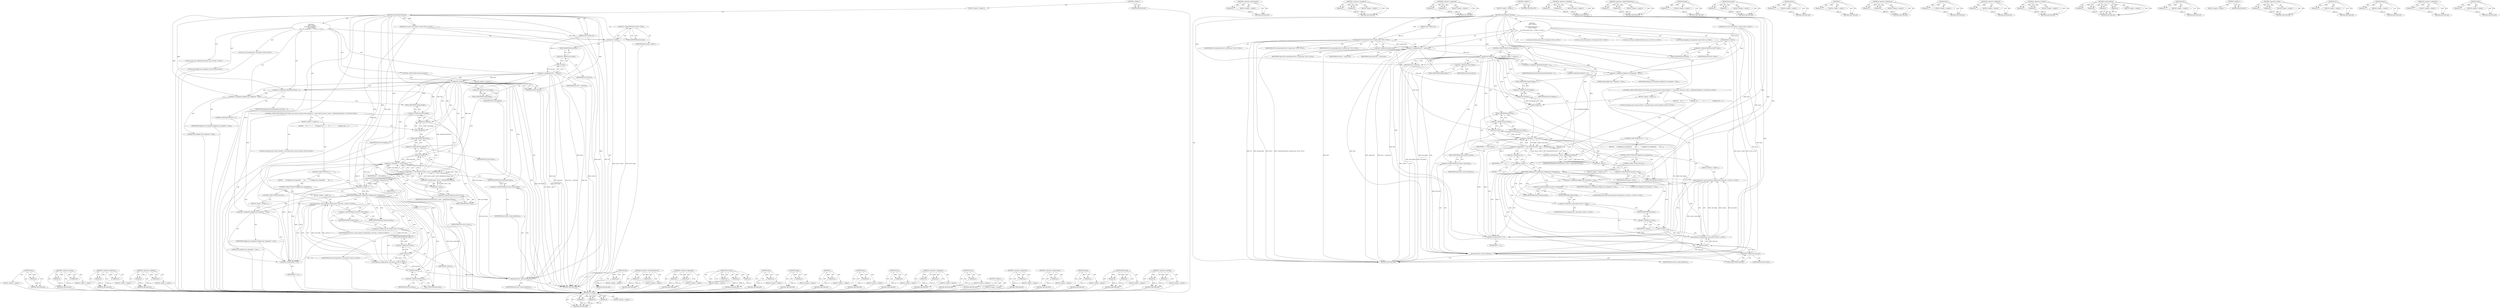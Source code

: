 digraph "rend" {
vulnerable_210 [label=<(METHOD,base)>];
vulnerable_211 [label=<(PARAM,p1)>];
vulnerable_212 [label=<(BLOCK,&lt;empty&gt;,&lt;empty&gt;)>];
vulnerable_213 [label=<(METHOD_RETURN,ANY)>];
vulnerable_190 [label=<(METHOD,&lt;operator&gt;.equals)>];
vulnerable_191 [label=<(PARAM,p1)>];
vulnerable_192 [label=<(PARAM,p2)>];
vulnerable_193 [label=<(BLOCK,&lt;empty&gt;,&lt;empty&gt;)>];
vulnerable_194 [label=<(METHOD_RETURN,ANY)>];
vulnerable_146 [label=<(METHOD,&lt;operator&gt;.fieldAccess)>];
vulnerable_147 [label=<(PARAM,p1)>];
vulnerable_148 [label=<(PARAM,p2)>];
vulnerable_149 [label=<(BLOCK,&lt;empty&gt;,&lt;empty&gt;)>];
vulnerable_150 [label=<(METHOD_RETURN,ANY)>];
vulnerable_168 [label=<(METHOD,&lt;operator&gt;.notEquals)>];
vulnerable_169 [label=<(PARAM,p1)>];
vulnerable_170 [label=<(PARAM,p2)>];
vulnerable_171 [label=<(BLOCK,&lt;empty&gt;,&lt;empty&gt;)>];
vulnerable_172 [label=<(METHOD_RETURN,ANY)>];
vulnerable_6 [label=<(METHOD,&lt;global&gt;)<SUB>1</SUB>>];
vulnerable_7 [label=<(BLOCK,&lt;empty&gt;,&lt;empty&gt;)<SUB>1</SUB>>];
vulnerable_8 [label=<(METHOD,GenerateHostsToCheck)<SUB>1</SUB>>];
vulnerable_9 [label=<(PARAM,const GURL&amp; url)<SUB>1</SUB>>];
vulnerable_10 [label="<(PARAM,std::vector&lt;std::string&gt;* hosts)<SUB>1</SUB>>"];
vulnerable_11 [label="<(BLOCK,{
   hosts-&gt;clear();
  const std::string host =...,{
   hosts-&gt;clear();
  const std::string host =...)<SUB>1</SUB>>"];
vulnerable_12 [label=<(clear,hosts-&gt;clear())<SUB>2</SUB>>];
vulnerable_13 [label=<(&lt;operator&gt;.indirectFieldAccess,hosts-&gt;clear)<SUB>2</SUB>>];
vulnerable_14 [label=<(IDENTIFIER,hosts,hosts-&gt;clear())<SUB>2</SUB>>];
vulnerable_15 [label=<(FIELD_IDENTIFIER,clear,clear)<SUB>2</SUB>>];
vulnerable_16 [label="<(LOCAL,const std.string host: std.string)<SUB>3</SUB>>"];
vulnerable_17 [label=<(&lt;operator&gt;.assignment,host = url.host())<SUB>3</SUB>>];
vulnerable_18 [label=<(IDENTIFIER,host,host = url.host())<SUB>3</SUB>>];
vulnerable_19 [label=<(host,url.host())<SUB>3</SUB>>];
vulnerable_20 [label=<(&lt;operator&gt;.fieldAccess,url.host)<SUB>3</SUB>>];
vulnerable_21 [label=<(IDENTIFIER,url,url.host())<SUB>3</SUB>>];
vulnerable_22 [label=<(FIELD_IDENTIFIER,host,host)<SUB>3</SUB>>];
vulnerable_23 [label=<(CONTROL_STRUCTURE,IF,if (host.empty()))<SUB>4</SUB>>];
vulnerable_24 [label=<(empty,host.empty())<SUB>4</SUB>>];
vulnerable_25 [label=<(&lt;operator&gt;.fieldAccess,host.empty)<SUB>4</SUB>>];
vulnerable_26 [label=<(IDENTIFIER,host,host.empty())<SUB>4</SUB>>];
vulnerable_27 [label=<(FIELD_IDENTIFIER,empty,empty)<SUB>4</SUB>>];
vulnerable_28 [label=<(BLOCK,&lt;empty&gt;,&lt;empty&gt;)<SUB>5</SUB>>];
vulnerable_29 [label=<(RETURN,return;,return;)<SUB>5</SUB>>];
vulnerable_30 [label="<(LOCAL,const size_t kMaxHostsToCheck: size_t)<SUB>7</SUB>>"];
vulnerable_31 [label=<(&lt;operator&gt;.assignment,kMaxHostsToCheck = 4)<SUB>7</SUB>>];
vulnerable_32 [label=<(IDENTIFIER,kMaxHostsToCheck,kMaxHostsToCheck = 4)<SUB>7</SUB>>];
vulnerable_33 [label=<(LITERAL,4,kMaxHostsToCheck = 4)<SUB>7</SUB>>];
vulnerable_34 [label="<(LOCAL,bool skipped_last_component: bool)<SUB>8</SUB>>"];
vulnerable_35 [label=<(&lt;operator&gt;.assignment,skipped_last_component = false)<SUB>8</SUB>>];
vulnerable_36 [label=<(IDENTIFIER,skipped_last_component,skipped_last_component = false)<SUB>8</SUB>>];
vulnerable_37 [label=<(LITERAL,false,skipped_last_component = false)<SUB>8</SUB>>];
vulnerable_38 [label="<(CONTROL_STRUCTURE,FOR,for (std::string::const_reverse_iterator i(host.rbegin());i != host.rend() &amp;&amp; hosts-&gt;size() &lt; kMaxHostsToCheck;++i))<SUB>9</SUB>>"];
vulnerable_39 [label=<(BLOCK,&lt;empty&gt;,&lt;empty&gt;)<SUB>9</SUB>>];
vulnerable_40 [label="<(LOCAL,std.string.const_reverse_iterator i: std.string.const_reverse_iterator)<SUB>9</SUB>>"];
vulnerable_41 [label=<(i,i(host.rbegin()))<SUB>9</SUB>>];
vulnerable_42 [label=<(rbegin,host.rbegin())<SUB>9</SUB>>];
vulnerable_43 [label=<(&lt;operator&gt;.fieldAccess,host.rbegin)<SUB>9</SUB>>];
vulnerable_44 [label=<(IDENTIFIER,host,host.rbegin())<SUB>9</SUB>>];
vulnerable_45 [label=<(FIELD_IDENTIFIER,rbegin,rbegin)<SUB>9</SUB>>];
vulnerable_46 [label=<(&lt;operator&gt;.logicalAnd,i != host.rend() &amp;&amp; hosts-&gt;size() &lt; kMaxHostsTo...)<SUB>10</SUB>>];
vulnerable_47 [label=<(&lt;operator&gt;.notEquals,i != host.rend())<SUB>10</SUB>>];
vulnerable_48 [label=<(IDENTIFIER,i,i != host.rend())<SUB>10</SUB>>];
vulnerable_49 [label=<(rend,host.rend())<SUB>10</SUB>>];
vulnerable_50 [label=<(&lt;operator&gt;.fieldAccess,host.rend)<SUB>10</SUB>>];
vulnerable_51 [label=<(IDENTIFIER,host,host.rend())<SUB>10</SUB>>];
vulnerable_52 [label=<(FIELD_IDENTIFIER,rend,rend)<SUB>10</SUB>>];
vulnerable_53 [label=<(&lt;operator&gt;.lessThan,hosts-&gt;size() &lt; kMaxHostsToCheck)<SUB>10</SUB>>];
vulnerable_54 [label=<(size,hosts-&gt;size())<SUB>10</SUB>>];
vulnerable_55 [label=<(&lt;operator&gt;.indirectFieldAccess,hosts-&gt;size)<SUB>10</SUB>>];
vulnerable_56 [label=<(IDENTIFIER,hosts,hosts-&gt;size())<SUB>10</SUB>>];
vulnerable_57 [label=<(FIELD_IDENTIFIER,size,size)<SUB>10</SUB>>];
vulnerable_58 [label=<(IDENTIFIER,kMaxHostsToCheck,hosts-&gt;size() &lt; kMaxHostsToCheck)<SUB>10</SUB>>];
vulnerable_59 [label=<(&lt;operator&gt;.preIncrement,++i)<SUB>10</SUB>>];
vulnerable_60 [label=<(IDENTIFIER,i,++i)<SUB>10</SUB>>];
vulnerable_61 [label=<(BLOCK,{
    if (*i == '.') {
      if (skipped_last_c...,{
    if (*i == '.') {
      if (skipped_last_c...)<SUB>10</SUB>>];
vulnerable_62 [label=<(CONTROL_STRUCTURE,IF,if (*i == '.'))<SUB>11</SUB>>];
vulnerable_63 [label=<(&lt;operator&gt;.equals,*i == '.')<SUB>11</SUB>>];
vulnerable_64 [label=<(&lt;operator&gt;.indirection,*i)<SUB>11</SUB>>];
vulnerable_65 [label=<(IDENTIFIER,i,*i == '.')<SUB>11</SUB>>];
vulnerable_66 [label=<(LITERAL,'.',*i == '.')<SUB>11</SUB>>];
vulnerable_67 [label=<(BLOCK,{
      if (skipped_last_component)
        hos...,{
      if (skipped_last_component)
        hos...)<SUB>11</SUB>>];
vulnerable_68 [label=<(CONTROL_STRUCTURE,IF,if (skipped_last_component))<SUB>12</SUB>>];
vulnerable_69 [label=<(IDENTIFIER,skipped_last_component,if (skipped_last_component))<SUB>12</SUB>>];
vulnerable_70 [label=<(BLOCK,&lt;empty&gt;,&lt;empty&gt;)<SUB>13</SUB>>];
vulnerable_71 [label="<(push_back,hosts-&gt;push_back(std::string(i.base(), host.end...)<SUB>13</SUB>>"];
vulnerable_72 [label=<(&lt;operator&gt;.indirectFieldAccess,hosts-&gt;push_back)<SUB>13</SUB>>];
vulnerable_73 [label="<(IDENTIFIER,hosts,hosts-&gt;push_back(std::string(i.base(), host.end...)<SUB>13</SUB>>"];
vulnerable_74 [label=<(FIELD_IDENTIFIER,push_back,push_back)<SUB>13</SUB>>];
vulnerable_75 [label="<(std.string,std::string(i.base(), host.end()))<SUB>13</SUB>>"];
vulnerable_76 [label="<(&lt;operator&gt;.fieldAccess,std::string)<SUB>13</SUB>>"];
vulnerable_77 [label="<(IDENTIFIER,std,std::string(i.base(), host.end()))<SUB>13</SUB>>"];
vulnerable_78 [label=<(FIELD_IDENTIFIER,string,string)<SUB>13</SUB>>];
vulnerable_79 [label=<(base,i.base())<SUB>13</SUB>>];
vulnerable_80 [label=<(&lt;operator&gt;.fieldAccess,i.base)<SUB>13</SUB>>];
vulnerable_81 [label=<(IDENTIFIER,i,i.base())<SUB>13</SUB>>];
vulnerable_82 [label=<(FIELD_IDENTIFIER,base,base)<SUB>13</SUB>>];
vulnerable_83 [label=<(end,host.end())<SUB>13</SUB>>];
vulnerable_84 [label=<(&lt;operator&gt;.fieldAccess,host.end)<SUB>13</SUB>>];
vulnerable_85 [label=<(IDENTIFIER,host,host.end())<SUB>13</SUB>>];
vulnerable_86 [label=<(FIELD_IDENTIFIER,end,end)<SUB>13</SUB>>];
vulnerable_87 [label=<(CONTROL_STRUCTURE,ELSE,else)<SUB>15</SUB>>];
vulnerable_88 [label=<(BLOCK,&lt;empty&gt;,&lt;empty&gt;)<SUB>15</SUB>>];
vulnerable_89 [label=<(&lt;operator&gt;.assignment,skipped_last_component = true)<SUB>15</SUB>>];
vulnerable_90 [label=<(IDENTIFIER,skipped_last_component,skipped_last_component = true)<SUB>15</SUB>>];
vulnerable_91 [label=<(LITERAL,true,skipped_last_component = true)<SUB>15</SUB>>];
vulnerable_92 [label=<(push_back,hosts-&gt;push_back(host))<SUB>18</SUB>>];
vulnerable_93 [label=<(&lt;operator&gt;.indirectFieldAccess,hosts-&gt;push_back)<SUB>18</SUB>>];
vulnerable_94 [label=<(IDENTIFIER,hosts,hosts-&gt;push_back(host))<SUB>18</SUB>>];
vulnerable_95 [label=<(FIELD_IDENTIFIER,push_back,push_back)<SUB>18</SUB>>];
vulnerable_96 [label=<(IDENTIFIER,host,hosts-&gt;push_back(host))<SUB>18</SUB>>];
vulnerable_97 [label=<(METHOD_RETURN,void)<SUB>1</SUB>>];
vulnerable_99 [label=<(METHOD_RETURN,ANY)<SUB>1</SUB>>];
vulnerable_173 [label=<(METHOD,rend)>];
vulnerable_174 [label=<(PARAM,p1)>];
vulnerable_175 [label=<(BLOCK,&lt;empty&gt;,&lt;empty&gt;)>];
vulnerable_176 [label=<(METHOD_RETURN,ANY)>];
vulnerable_132 [label=<(METHOD,&lt;operator&gt;.indirectFieldAccess)>];
vulnerable_133 [label=<(PARAM,p1)>];
vulnerable_134 [label=<(PARAM,p2)>];
vulnerable_135 [label=<(BLOCK,&lt;empty&gt;,&lt;empty&gt;)>];
vulnerable_136 [label=<(METHOD_RETURN,ANY)>];
vulnerable_163 [label=<(METHOD,&lt;operator&gt;.logicalAnd)>];
vulnerable_164 [label=<(PARAM,p1)>];
vulnerable_165 [label=<(PARAM,p2)>];
vulnerable_166 [label=<(BLOCK,&lt;empty&gt;,&lt;empty&gt;)>];
vulnerable_167 [label=<(METHOD_RETURN,ANY)>];
vulnerable_204 [label=<(METHOD,std.string)>];
vulnerable_205 [label=<(PARAM,p1)>];
vulnerable_206 [label=<(PARAM,p2)>];
vulnerable_207 [label=<(PARAM,p3)>];
vulnerable_208 [label=<(BLOCK,&lt;empty&gt;,&lt;empty&gt;)>];
vulnerable_209 [label=<(METHOD_RETURN,ANY)>];
vulnerable_214 [label=<(METHOD,end)>];
vulnerable_215 [label=<(PARAM,p1)>];
vulnerable_216 [label=<(BLOCK,&lt;empty&gt;,&lt;empty&gt;)>];
vulnerable_217 [label=<(METHOD_RETURN,ANY)>];
vulnerable_159 [label=<(METHOD,rbegin)>];
vulnerable_160 [label=<(PARAM,p1)>];
vulnerable_161 [label=<(BLOCK,&lt;empty&gt;,&lt;empty&gt;)>];
vulnerable_162 [label=<(METHOD_RETURN,ANY)>];
vulnerable_155 [label=<(METHOD,i)>];
vulnerable_156 [label=<(PARAM,p1)>];
vulnerable_157 [label=<(BLOCK,&lt;empty&gt;,&lt;empty&gt;)>];
vulnerable_158 [label=<(METHOD_RETURN,ANY)>];
vulnerable_142 [label=<(METHOD,host)>];
vulnerable_143 [label=<(PARAM,p1)>];
vulnerable_144 [label=<(BLOCK,&lt;empty&gt;,&lt;empty&gt;)>];
vulnerable_145 [label=<(METHOD_RETURN,ANY)>];
vulnerable_182 [label=<(METHOD,size)>];
vulnerable_183 [label=<(PARAM,p1)>];
vulnerable_184 [label=<(BLOCK,&lt;empty&gt;,&lt;empty&gt;)>];
vulnerable_185 [label=<(METHOD_RETURN,ANY)>];
vulnerable_137 [label=<(METHOD,&lt;operator&gt;.assignment)>];
vulnerable_138 [label=<(PARAM,p1)>];
vulnerable_139 [label=<(PARAM,p2)>];
vulnerable_140 [label=<(BLOCK,&lt;empty&gt;,&lt;empty&gt;)>];
vulnerable_141 [label=<(METHOD_RETURN,ANY)>];
vulnerable_128 [label=<(METHOD,clear)>];
vulnerable_129 [label=<(PARAM,p1)>];
vulnerable_130 [label=<(BLOCK,&lt;empty&gt;,&lt;empty&gt;)>];
vulnerable_131 [label=<(METHOD_RETURN,ANY)>];
vulnerable_122 [label=<(METHOD,&lt;global&gt;)<SUB>1</SUB>>];
vulnerable_123 [label=<(BLOCK,&lt;empty&gt;,&lt;empty&gt;)>];
vulnerable_124 [label=<(METHOD_RETURN,ANY)>];
vulnerable_195 [label=<(METHOD,&lt;operator&gt;.indirection)>];
vulnerable_196 [label=<(PARAM,p1)>];
vulnerable_197 [label=<(BLOCK,&lt;empty&gt;,&lt;empty&gt;)>];
vulnerable_198 [label=<(METHOD_RETURN,ANY)>];
vulnerable_186 [label=<(METHOD,&lt;operator&gt;.preIncrement)>];
vulnerable_187 [label=<(PARAM,p1)>];
vulnerable_188 [label=<(BLOCK,&lt;empty&gt;,&lt;empty&gt;)>];
vulnerable_189 [label=<(METHOD_RETURN,ANY)>];
vulnerable_151 [label=<(METHOD,empty)>];
vulnerable_152 [label=<(PARAM,p1)>];
vulnerable_153 [label=<(BLOCK,&lt;empty&gt;,&lt;empty&gt;)>];
vulnerable_154 [label=<(METHOD_RETURN,ANY)>];
vulnerable_199 [label=<(METHOD,push_back)>];
vulnerable_200 [label=<(PARAM,p1)>];
vulnerable_201 [label=<(PARAM,p2)>];
vulnerable_202 [label=<(BLOCK,&lt;empty&gt;,&lt;empty&gt;)>];
vulnerable_203 [label=<(METHOD_RETURN,ANY)>];
vulnerable_177 [label=<(METHOD,&lt;operator&gt;.lessThan)>];
vulnerable_178 [label=<(PARAM,p1)>];
vulnerable_179 [label=<(PARAM,p2)>];
vulnerable_180 [label=<(BLOCK,&lt;empty&gt;,&lt;empty&gt;)>];
vulnerable_181 [label=<(METHOD_RETURN,ANY)>];
fixed_215 [label=<(METHOD,std.string)>];
fixed_216 [label=<(PARAM,p1)>];
fixed_217 [label=<(PARAM,p2)>];
fixed_218 [label=<(PARAM,p3)>];
fixed_219 [label=<(BLOCK,&lt;empty&gt;,&lt;empty&gt;)>];
fixed_220 [label=<(METHOD_RETURN,ANY)>];
fixed_197 [label=<(METHOD,&lt;operator&gt;.preIncrement)>];
fixed_198 [label=<(PARAM,p1)>];
fixed_199 [label=<(BLOCK,&lt;empty&gt;,&lt;empty&gt;)>];
fixed_200 [label=<(METHOD_RETURN,ANY)>];
fixed_152 [label=<(METHOD,&lt;operator&gt;.assignment)>];
fixed_153 [label=<(PARAM,p1)>];
fixed_154 [label=<(PARAM,p2)>];
fixed_155 [label=<(BLOCK,&lt;empty&gt;,&lt;empty&gt;)>];
fixed_156 [label=<(METHOD_RETURN,ANY)>];
fixed_174 [label=<(METHOD,&lt;operator&gt;.logicalAnd)>];
fixed_175 [label=<(PARAM,p1)>];
fixed_176 [label=<(PARAM,p2)>];
fixed_177 [label=<(BLOCK,&lt;empty&gt;,&lt;empty&gt;)>];
fixed_178 [label=<(METHOD_RETURN,ANY)>];
fixed_6 [label=<(METHOD,&lt;global&gt;)<SUB>1</SUB>>];
fixed_7 [label=<(BLOCK,&lt;empty&gt;,&lt;empty&gt;)<SUB>1</SUB>>];
fixed_8 [label=<(METHOD,GenerateHostsToCheck)<SUB>1</SUB>>];
fixed_9 [label=<(PARAM,const GURL&amp; url)<SUB>1</SUB>>];
fixed_10 [label="<(PARAM,std::vector&lt;std::string&gt;* hosts)<SUB>1</SUB>>"];
fixed_11 [label="<(BLOCK,{
   hosts-&gt;clear();

  std::string canon_host;...,{
   hosts-&gt;clear();

  std::string canon_host;...)<SUB>1</SUB>>"];
fixed_12 [label=<(clear,hosts-&gt;clear())<SUB>2</SUB>>];
fixed_13 [label=<(&lt;operator&gt;.indirectFieldAccess,hosts-&gt;clear)<SUB>2</SUB>>];
fixed_14 [label=<(IDENTIFIER,hosts,hosts-&gt;clear())<SUB>2</SUB>>];
fixed_15 [label=<(FIELD_IDENTIFIER,clear,clear)<SUB>2</SUB>>];
fixed_16 [label="<(LOCAL,std.string canon_host: std.string)<SUB>4</SUB>>"];
fixed_17 [label=<(CanonicalizeUrl,CanonicalizeUrl(url, &amp;canon_host, NULL, NULL))<SUB>5</SUB>>];
fixed_18 [label=<(IDENTIFIER,url,CanonicalizeUrl(url, &amp;canon_host, NULL, NULL))<SUB>5</SUB>>];
fixed_19 [label=<(&lt;operator&gt;.addressOf,&amp;canon_host)<SUB>5</SUB>>];
fixed_20 [label=<(IDENTIFIER,canon_host,CanonicalizeUrl(url, &amp;canon_host, NULL, NULL))<SUB>5</SUB>>];
fixed_21 [label=<(IDENTIFIER,NULL,CanonicalizeUrl(url, &amp;canon_host, NULL, NULL))<SUB>5</SUB>>];
fixed_22 [label=<(IDENTIFIER,NULL,CanonicalizeUrl(url, &amp;canon_host, NULL, NULL))<SUB>5</SUB>>];
fixed_23 [label="<(LOCAL,const std.string host: std.string)<SUB>7</SUB>>"];
fixed_24 [label=<(&lt;operator&gt;.assignment,host = canon_host)<SUB>7</SUB>>];
fixed_25 [label=<(IDENTIFIER,host,host = canon_host)<SUB>7</SUB>>];
fixed_26 [label=<(IDENTIFIER,canon_host,host = canon_host)<SUB>7</SUB>>];
fixed_27 [label=<(CONTROL_STRUCTURE,IF,if (host.empty()))<SUB>8</SUB>>];
fixed_28 [label=<(empty,host.empty())<SUB>8</SUB>>];
fixed_29 [label=<(&lt;operator&gt;.fieldAccess,host.empty)<SUB>8</SUB>>];
fixed_30 [label=<(IDENTIFIER,host,host.empty())<SUB>8</SUB>>];
fixed_31 [label=<(FIELD_IDENTIFIER,empty,empty)<SUB>8</SUB>>];
fixed_32 [label=<(BLOCK,&lt;empty&gt;,&lt;empty&gt;)<SUB>9</SUB>>];
fixed_33 [label=<(RETURN,return;,return;)<SUB>9</SUB>>];
fixed_34 [label="<(LOCAL,const size_t kMaxHostsToCheck: size_t)<SUB>11</SUB>>"];
fixed_35 [label=<(&lt;operator&gt;.assignment,kMaxHostsToCheck = 4)<SUB>11</SUB>>];
fixed_36 [label=<(IDENTIFIER,kMaxHostsToCheck,kMaxHostsToCheck = 4)<SUB>11</SUB>>];
fixed_37 [label=<(LITERAL,4,kMaxHostsToCheck = 4)<SUB>11</SUB>>];
fixed_38 [label="<(LOCAL,bool skipped_last_component: bool)<SUB>12</SUB>>"];
fixed_39 [label=<(&lt;operator&gt;.assignment,skipped_last_component = false)<SUB>12</SUB>>];
fixed_40 [label=<(IDENTIFIER,skipped_last_component,skipped_last_component = false)<SUB>12</SUB>>];
fixed_41 [label=<(LITERAL,false,skipped_last_component = false)<SUB>12</SUB>>];
fixed_42 [label="<(CONTROL_STRUCTURE,FOR,for (std::string::const_reverse_iterator i(host.rbegin());i != host.rend() &amp;&amp; hosts-&gt;size() &lt; kMaxHostsToCheck;++i))<SUB>13</SUB>>"];
fixed_43 [label=<(BLOCK,&lt;empty&gt;,&lt;empty&gt;)<SUB>13</SUB>>];
fixed_44 [label="<(LOCAL,std.string.const_reverse_iterator i: std.string.const_reverse_iterator)<SUB>13</SUB>>"];
fixed_45 [label=<(i,i(host.rbegin()))<SUB>13</SUB>>];
fixed_46 [label=<(rbegin,host.rbegin())<SUB>13</SUB>>];
fixed_47 [label=<(&lt;operator&gt;.fieldAccess,host.rbegin)<SUB>13</SUB>>];
fixed_48 [label=<(IDENTIFIER,host,host.rbegin())<SUB>13</SUB>>];
fixed_49 [label=<(FIELD_IDENTIFIER,rbegin,rbegin)<SUB>13</SUB>>];
fixed_50 [label=<(&lt;operator&gt;.logicalAnd,i != host.rend() &amp;&amp; hosts-&gt;size() &lt; kMaxHostsTo...)<SUB>14</SUB>>];
fixed_51 [label=<(&lt;operator&gt;.notEquals,i != host.rend())<SUB>14</SUB>>];
fixed_52 [label=<(IDENTIFIER,i,i != host.rend())<SUB>14</SUB>>];
fixed_53 [label=<(rend,host.rend())<SUB>14</SUB>>];
fixed_54 [label=<(&lt;operator&gt;.fieldAccess,host.rend)<SUB>14</SUB>>];
fixed_55 [label=<(IDENTIFIER,host,host.rend())<SUB>14</SUB>>];
fixed_56 [label=<(FIELD_IDENTIFIER,rend,rend)<SUB>14</SUB>>];
fixed_57 [label=<(&lt;operator&gt;.lessThan,hosts-&gt;size() &lt; kMaxHostsToCheck)<SUB>14</SUB>>];
fixed_58 [label=<(size,hosts-&gt;size())<SUB>14</SUB>>];
fixed_59 [label=<(&lt;operator&gt;.indirectFieldAccess,hosts-&gt;size)<SUB>14</SUB>>];
fixed_60 [label=<(IDENTIFIER,hosts,hosts-&gt;size())<SUB>14</SUB>>];
fixed_61 [label=<(FIELD_IDENTIFIER,size,size)<SUB>14</SUB>>];
fixed_62 [label=<(IDENTIFIER,kMaxHostsToCheck,hosts-&gt;size() &lt; kMaxHostsToCheck)<SUB>14</SUB>>];
fixed_63 [label=<(&lt;operator&gt;.preIncrement,++i)<SUB>14</SUB>>];
fixed_64 [label=<(IDENTIFIER,i,++i)<SUB>14</SUB>>];
fixed_65 [label=<(BLOCK,{
    if (*i == '.') {
      if (skipped_last_c...,{
    if (*i == '.') {
      if (skipped_last_c...)<SUB>14</SUB>>];
fixed_66 [label=<(CONTROL_STRUCTURE,IF,if (*i == '.'))<SUB>15</SUB>>];
fixed_67 [label=<(&lt;operator&gt;.equals,*i == '.')<SUB>15</SUB>>];
fixed_68 [label=<(&lt;operator&gt;.indirection,*i)<SUB>15</SUB>>];
fixed_69 [label=<(IDENTIFIER,i,*i == '.')<SUB>15</SUB>>];
fixed_70 [label=<(LITERAL,'.',*i == '.')<SUB>15</SUB>>];
fixed_71 [label=<(BLOCK,{
      if (skipped_last_component)
        hos...,{
      if (skipped_last_component)
        hos...)<SUB>15</SUB>>];
fixed_72 [label=<(CONTROL_STRUCTURE,IF,if (skipped_last_component))<SUB>16</SUB>>];
fixed_73 [label=<(IDENTIFIER,skipped_last_component,if (skipped_last_component))<SUB>16</SUB>>];
fixed_74 [label=<(BLOCK,&lt;empty&gt;,&lt;empty&gt;)<SUB>17</SUB>>];
fixed_75 [label="<(push_back,hosts-&gt;push_back(std::string(i.base(), host.end...)<SUB>17</SUB>>"];
fixed_76 [label=<(&lt;operator&gt;.indirectFieldAccess,hosts-&gt;push_back)<SUB>17</SUB>>];
fixed_77 [label="<(IDENTIFIER,hosts,hosts-&gt;push_back(std::string(i.base(), host.end...)<SUB>17</SUB>>"];
fixed_78 [label=<(FIELD_IDENTIFIER,push_back,push_back)<SUB>17</SUB>>];
fixed_79 [label="<(std.string,std::string(i.base(), host.end()))<SUB>17</SUB>>"];
fixed_80 [label="<(&lt;operator&gt;.fieldAccess,std::string)<SUB>17</SUB>>"];
fixed_81 [label="<(IDENTIFIER,std,std::string(i.base(), host.end()))<SUB>17</SUB>>"];
fixed_82 [label=<(FIELD_IDENTIFIER,string,string)<SUB>17</SUB>>];
fixed_83 [label=<(base,i.base())<SUB>17</SUB>>];
fixed_84 [label=<(&lt;operator&gt;.fieldAccess,i.base)<SUB>17</SUB>>];
fixed_85 [label=<(IDENTIFIER,i,i.base())<SUB>17</SUB>>];
fixed_86 [label=<(FIELD_IDENTIFIER,base,base)<SUB>17</SUB>>];
fixed_87 [label=<(end,host.end())<SUB>17</SUB>>];
fixed_88 [label=<(&lt;operator&gt;.fieldAccess,host.end)<SUB>17</SUB>>];
fixed_89 [label=<(IDENTIFIER,host,host.end())<SUB>17</SUB>>];
fixed_90 [label=<(FIELD_IDENTIFIER,end,end)<SUB>17</SUB>>];
fixed_91 [label=<(CONTROL_STRUCTURE,ELSE,else)<SUB>19</SUB>>];
fixed_92 [label=<(BLOCK,&lt;empty&gt;,&lt;empty&gt;)<SUB>19</SUB>>];
fixed_93 [label=<(&lt;operator&gt;.assignment,skipped_last_component = true)<SUB>19</SUB>>];
fixed_94 [label=<(IDENTIFIER,skipped_last_component,skipped_last_component = true)<SUB>19</SUB>>];
fixed_95 [label=<(LITERAL,true,skipped_last_component = true)<SUB>19</SUB>>];
fixed_96 [label=<(push_back,hosts-&gt;push_back(host))<SUB>22</SUB>>];
fixed_97 [label=<(&lt;operator&gt;.indirectFieldAccess,hosts-&gt;push_back)<SUB>22</SUB>>];
fixed_98 [label=<(IDENTIFIER,hosts,hosts-&gt;push_back(host))<SUB>22</SUB>>];
fixed_99 [label=<(FIELD_IDENTIFIER,push_back,push_back)<SUB>22</SUB>>];
fixed_100 [label=<(IDENTIFIER,host,hosts-&gt;push_back(host))<SUB>22</SUB>>];
fixed_101 [label=<(METHOD_RETURN,void)<SUB>1</SUB>>];
fixed_103 [label=<(METHOD_RETURN,ANY)<SUB>1</SUB>>];
fixed_179 [label=<(METHOD,&lt;operator&gt;.notEquals)>];
fixed_180 [label=<(PARAM,p1)>];
fixed_181 [label=<(PARAM,p2)>];
fixed_182 [label=<(BLOCK,&lt;empty&gt;,&lt;empty&gt;)>];
fixed_183 [label=<(METHOD_RETURN,ANY)>];
fixed_136 [label=<(METHOD,&lt;operator&gt;.indirectFieldAccess)>];
fixed_137 [label=<(PARAM,p1)>];
fixed_138 [label=<(PARAM,p2)>];
fixed_139 [label=<(BLOCK,&lt;empty&gt;,&lt;empty&gt;)>];
fixed_140 [label=<(METHOD_RETURN,ANY)>];
fixed_170 [label=<(METHOD,rbegin)>];
fixed_171 [label=<(PARAM,p1)>];
fixed_172 [label=<(BLOCK,&lt;empty&gt;,&lt;empty&gt;)>];
fixed_173 [label=<(METHOD_RETURN,ANY)>];
fixed_210 [label=<(METHOD,push_back)>];
fixed_211 [label=<(PARAM,p1)>];
fixed_212 [label=<(PARAM,p2)>];
fixed_213 [label=<(BLOCK,&lt;empty&gt;,&lt;empty&gt;)>];
fixed_214 [label=<(METHOD_RETURN,ANY)>];
fixed_221 [label=<(METHOD,base)>];
fixed_222 [label=<(PARAM,p1)>];
fixed_223 [label=<(BLOCK,&lt;empty&gt;,&lt;empty&gt;)>];
fixed_224 [label=<(METHOD_RETURN,ANY)>];
fixed_166 [label=<(METHOD,i)>];
fixed_167 [label=<(PARAM,p1)>];
fixed_168 [label=<(BLOCK,&lt;empty&gt;,&lt;empty&gt;)>];
fixed_169 [label=<(METHOD_RETURN,ANY)>];
fixed_161 [label=<(METHOD,&lt;operator&gt;.fieldAccess)>];
fixed_162 [label=<(PARAM,p1)>];
fixed_163 [label=<(PARAM,p2)>];
fixed_164 [label=<(BLOCK,&lt;empty&gt;,&lt;empty&gt;)>];
fixed_165 [label=<(METHOD_RETURN,ANY)>];
fixed_225 [label=<(METHOD,end)>];
fixed_226 [label=<(PARAM,p1)>];
fixed_227 [label=<(BLOCK,&lt;empty&gt;,&lt;empty&gt;)>];
fixed_228 [label=<(METHOD_RETURN,ANY)>];
fixed_148 [label=<(METHOD,&lt;operator&gt;.addressOf)>];
fixed_149 [label=<(PARAM,p1)>];
fixed_150 [label=<(BLOCK,&lt;empty&gt;,&lt;empty&gt;)>];
fixed_151 [label=<(METHOD_RETURN,ANY)>];
fixed_188 [label=<(METHOD,&lt;operator&gt;.lessThan)>];
fixed_189 [label=<(PARAM,p1)>];
fixed_190 [label=<(PARAM,p2)>];
fixed_191 [label=<(BLOCK,&lt;empty&gt;,&lt;empty&gt;)>];
fixed_192 [label=<(METHOD_RETURN,ANY)>];
fixed_141 [label=<(METHOD,CanonicalizeUrl)>];
fixed_142 [label=<(PARAM,p1)>];
fixed_143 [label=<(PARAM,p2)>];
fixed_144 [label=<(PARAM,p3)>];
fixed_145 [label=<(PARAM,p4)>];
fixed_146 [label=<(BLOCK,&lt;empty&gt;,&lt;empty&gt;)>];
fixed_147 [label=<(METHOD_RETURN,ANY)>];
fixed_132 [label=<(METHOD,clear)>];
fixed_133 [label=<(PARAM,p1)>];
fixed_134 [label=<(BLOCK,&lt;empty&gt;,&lt;empty&gt;)>];
fixed_135 [label=<(METHOD_RETURN,ANY)>];
fixed_126 [label=<(METHOD,&lt;global&gt;)<SUB>1</SUB>>];
fixed_127 [label=<(BLOCK,&lt;empty&gt;,&lt;empty&gt;)>];
fixed_128 [label=<(METHOD_RETURN,ANY)>];
fixed_201 [label=<(METHOD,&lt;operator&gt;.equals)>];
fixed_202 [label=<(PARAM,p1)>];
fixed_203 [label=<(PARAM,p2)>];
fixed_204 [label=<(BLOCK,&lt;empty&gt;,&lt;empty&gt;)>];
fixed_205 [label=<(METHOD_RETURN,ANY)>];
fixed_193 [label=<(METHOD,size)>];
fixed_194 [label=<(PARAM,p1)>];
fixed_195 [label=<(BLOCK,&lt;empty&gt;,&lt;empty&gt;)>];
fixed_196 [label=<(METHOD_RETURN,ANY)>];
fixed_157 [label=<(METHOD,empty)>];
fixed_158 [label=<(PARAM,p1)>];
fixed_159 [label=<(BLOCK,&lt;empty&gt;,&lt;empty&gt;)>];
fixed_160 [label=<(METHOD_RETURN,ANY)>];
fixed_206 [label=<(METHOD,&lt;operator&gt;.indirection)>];
fixed_207 [label=<(PARAM,p1)>];
fixed_208 [label=<(BLOCK,&lt;empty&gt;,&lt;empty&gt;)>];
fixed_209 [label=<(METHOD_RETURN,ANY)>];
fixed_184 [label=<(METHOD,rend)>];
fixed_185 [label=<(PARAM,p1)>];
fixed_186 [label=<(BLOCK,&lt;empty&gt;,&lt;empty&gt;)>];
fixed_187 [label=<(METHOD_RETURN,ANY)>];
vulnerable_210 -> vulnerable_211  [key=0, label="AST: "];
vulnerable_210 -> vulnerable_211  [key=1, label="DDG: "];
vulnerable_210 -> vulnerable_212  [key=0, label="AST: "];
vulnerable_210 -> vulnerable_213  [key=0, label="AST: "];
vulnerable_210 -> vulnerable_213  [key=1, label="CFG: "];
vulnerable_211 -> vulnerable_213  [key=0, label="DDG: p1"];
vulnerable_212 -> fixed_215  [key=0];
vulnerable_213 -> fixed_215  [key=0];
vulnerable_190 -> vulnerable_191  [key=0, label="AST: "];
vulnerable_190 -> vulnerable_191  [key=1, label="DDG: "];
vulnerable_190 -> vulnerable_193  [key=0, label="AST: "];
vulnerable_190 -> vulnerable_192  [key=0, label="AST: "];
vulnerable_190 -> vulnerable_192  [key=1, label="DDG: "];
vulnerable_190 -> vulnerable_194  [key=0, label="AST: "];
vulnerable_190 -> vulnerable_194  [key=1, label="CFG: "];
vulnerable_191 -> vulnerable_194  [key=0, label="DDG: p1"];
vulnerable_192 -> vulnerable_194  [key=0, label="DDG: p2"];
vulnerable_193 -> fixed_215  [key=0];
vulnerable_194 -> fixed_215  [key=0];
vulnerable_146 -> vulnerable_147  [key=0, label="AST: "];
vulnerable_146 -> vulnerable_147  [key=1, label="DDG: "];
vulnerable_146 -> vulnerable_149  [key=0, label="AST: "];
vulnerable_146 -> vulnerable_148  [key=0, label="AST: "];
vulnerable_146 -> vulnerable_148  [key=1, label="DDG: "];
vulnerable_146 -> vulnerable_150  [key=0, label="AST: "];
vulnerable_146 -> vulnerable_150  [key=1, label="CFG: "];
vulnerable_147 -> vulnerable_150  [key=0, label="DDG: p1"];
vulnerable_148 -> vulnerable_150  [key=0, label="DDG: p2"];
vulnerable_149 -> fixed_215  [key=0];
vulnerable_150 -> fixed_215  [key=0];
vulnerable_168 -> vulnerable_169  [key=0, label="AST: "];
vulnerable_168 -> vulnerable_169  [key=1, label="DDG: "];
vulnerable_168 -> vulnerable_171  [key=0, label="AST: "];
vulnerable_168 -> vulnerable_170  [key=0, label="AST: "];
vulnerable_168 -> vulnerable_170  [key=1, label="DDG: "];
vulnerable_168 -> vulnerable_172  [key=0, label="AST: "];
vulnerable_168 -> vulnerable_172  [key=1, label="CFG: "];
vulnerable_169 -> vulnerable_172  [key=0, label="DDG: p1"];
vulnerable_170 -> vulnerable_172  [key=0, label="DDG: p2"];
vulnerable_171 -> fixed_215  [key=0];
vulnerable_172 -> fixed_215  [key=0];
vulnerable_6 -> vulnerable_7  [key=0, label="AST: "];
vulnerable_6 -> vulnerable_99  [key=0, label="AST: "];
vulnerable_6 -> vulnerable_99  [key=1, label="CFG: "];
vulnerable_7 -> vulnerable_8  [key=0, label="AST: "];
vulnerable_8 -> vulnerable_9  [key=0, label="AST: "];
vulnerable_8 -> vulnerable_9  [key=1, label="DDG: "];
vulnerable_8 -> vulnerable_10  [key=0, label="AST: "];
vulnerable_8 -> vulnerable_10  [key=1, label="DDG: "];
vulnerable_8 -> vulnerable_11  [key=0, label="AST: "];
vulnerable_8 -> vulnerable_97  [key=0, label="AST: "];
vulnerable_8 -> vulnerable_15  [key=0, label="CFG: "];
vulnerable_8 -> vulnerable_31  [key=0, label="DDG: "];
vulnerable_8 -> vulnerable_35  [key=0, label="DDG: "];
vulnerable_8 -> vulnerable_92  [key=0, label="DDG: "];
vulnerable_8 -> vulnerable_29  [key=0, label="DDG: "];
vulnerable_8 -> vulnerable_59  [key=0, label="DDG: "];
vulnerable_8 -> vulnerable_47  [key=0, label="DDG: "];
vulnerable_8 -> vulnerable_53  [key=0, label="DDG: "];
vulnerable_8 -> vulnerable_63  [key=0, label="DDG: "];
vulnerable_8 -> vulnerable_69  [key=0, label="DDG: "];
vulnerable_8 -> vulnerable_89  [key=0, label="DDG: "];
vulnerable_9 -> vulnerable_97  [key=0, label="DDG: url"];
vulnerable_9 -> vulnerable_19  [key=0, label="DDG: url"];
vulnerable_10 -> vulnerable_97  [key=0, label="DDG: hosts"];
vulnerable_10 -> vulnerable_12  [key=0, label="DDG: hosts"];
vulnerable_10 -> vulnerable_92  [key=0, label="DDG: hosts"];
vulnerable_10 -> vulnerable_54  [key=0, label="DDG: hosts"];
vulnerable_10 -> vulnerable_71  [key=0, label="DDG: hosts"];
vulnerable_11 -> vulnerable_12  [key=0, label="AST: "];
vulnerable_11 -> vulnerable_16  [key=0, label="AST: "];
vulnerable_11 -> vulnerable_17  [key=0, label="AST: "];
vulnerable_11 -> vulnerable_23  [key=0, label="AST: "];
vulnerable_11 -> vulnerable_30  [key=0, label="AST: "];
vulnerable_11 -> vulnerable_31  [key=0, label="AST: "];
vulnerable_11 -> vulnerable_34  [key=0, label="AST: "];
vulnerable_11 -> vulnerable_35  [key=0, label="AST: "];
vulnerable_11 -> vulnerable_38  [key=0, label="AST: "];
vulnerable_11 -> vulnerable_92  [key=0, label="AST: "];
vulnerable_12 -> vulnerable_13  [key=0, label="AST: "];
vulnerable_12 -> vulnerable_22  [key=0, label="CFG: "];
vulnerable_12 -> vulnerable_97  [key=0, label="DDG: hosts-&gt;clear"];
vulnerable_12 -> vulnerable_97  [key=1, label="DDG: hosts-&gt;clear()"];
vulnerable_13 -> vulnerable_14  [key=0, label="AST: "];
vulnerable_13 -> vulnerable_15  [key=0, label="AST: "];
vulnerable_13 -> vulnerable_12  [key=0, label="CFG: "];
vulnerable_14 -> fixed_215  [key=0];
vulnerable_15 -> vulnerable_13  [key=0, label="CFG: "];
vulnerable_16 -> fixed_215  [key=0];
vulnerable_17 -> vulnerable_18  [key=0, label="AST: "];
vulnerable_17 -> vulnerable_19  [key=0, label="AST: "];
vulnerable_17 -> vulnerable_27  [key=0, label="CFG: "];
vulnerable_17 -> vulnerable_97  [key=0, label="DDG: host"];
vulnerable_17 -> vulnerable_97  [key=1, label="DDG: url.host()"];
vulnerable_17 -> vulnerable_97  [key=2, label="DDG: host = url.host()"];
vulnerable_17 -> vulnerable_92  [key=0, label="DDG: host"];
vulnerable_17 -> vulnerable_24  [key=0, label="DDG: host"];
vulnerable_17 -> vulnerable_42  [key=0, label="DDG: host"];
vulnerable_17 -> vulnerable_49  [key=0, label="DDG: host"];
vulnerable_17 -> vulnerable_83  [key=0, label="DDG: host"];
vulnerable_18 -> fixed_215  [key=0];
vulnerable_19 -> vulnerable_20  [key=0, label="AST: "];
vulnerable_19 -> vulnerable_17  [key=0, label="CFG: "];
vulnerable_19 -> vulnerable_17  [key=1, label="DDG: url.host"];
vulnerable_19 -> vulnerable_97  [key=0, label="DDG: url.host"];
vulnerable_20 -> vulnerable_21  [key=0, label="AST: "];
vulnerable_20 -> vulnerable_22  [key=0, label="AST: "];
vulnerable_20 -> vulnerable_19  [key=0, label="CFG: "];
vulnerable_21 -> fixed_215  [key=0];
vulnerable_22 -> vulnerable_20  [key=0, label="CFG: "];
vulnerable_23 -> vulnerable_24  [key=0, label="AST: "];
vulnerable_23 -> vulnerable_28  [key=0, label="AST: "];
vulnerable_24 -> vulnerable_25  [key=0, label="AST: "];
vulnerable_24 -> vulnerable_29  [key=0, label="CFG: "];
vulnerable_24 -> vulnerable_29  [key=1, label="CDG: "];
vulnerable_24 -> vulnerable_31  [key=0, label="CFG: "];
vulnerable_24 -> vulnerable_31  [key=1, label="CDG: "];
vulnerable_24 -> vulnerable_97  [key=0, label="DDG: host.empty"];
vulnerable_24 -> vulnerable_97  [key=1, label="DDG: host.empty()"];
vulnerable_24 -> vulnerable_92  [key=0, label="DDG: host.empty"];
vulnerable_24 -> vulnerable_92  [key=1, label="CDG: "];
vulnerable_24 -> vulnerable_47  [key=0, label="CDG: "];
vulnerable_24 -> vulnerable_49  [key=0, label="CDG: "];
vulnerable_24 -> vulnerable_42  [key=0, label="CDG: "];
vulnerable_24 -> vulnerable_52  [key=0, label="CDG: "];
vulnerable_24 -> vulnerable_46  [key=0, label="CDG: "];
vulnerable_24 -> vulnerable_95  [key=0, label="CDG: "];
vulnerable_24 -> vulnerable_45  [key=0, label="CDG: "];
vulnerable_24 -> vulnerable_50  [key=0, label="CDG: "];
vulnerable_24 -> vulnerable_35  [key=0, label="CDG: "];
vulnerable_24 -> vulnerable_93  [key=0, label="CDG: "];
vulnerable_24 -> vulnerable_43  [key=0, label="CDG: "];
vulnerable_24 -> vulnerable_41  [key=0, label="CDG: "];
vulnerable_25 -> vulnerable_26  [key=0, label="AST: "];
vulnerable_25 -> vulnerable_27  [key=0, label="AST: "];
vulnerable_25 -> vulnerable_24  [key=0, label="CFG: "];
vulnerable_26 -> fixed_215  [key=0];
vulnerable_27 -> vulnerable_25  [key=0, label="CFG: "];
vulnerable_28 -> vulnerable_29  [key=0, label="AST: "];
vulnerable_29 -> vulnerable_97  [key=0, label="CFG: "];
vulnerable_29 -> vulnerable_97  [key=1, label="DDG: &lt;RET&gt;"];
vulnerable_30 -> fixed_215  [key=0];
vulnerable_31 -> vulnerable_32  [key=0, label="AST: "];
vulnerable_31 -> vulnerable_33  [key=0, label="AST: "];
vulnerable_31 -> vulnerable_35  [key=0, label="CFG: "];
vulnerable_31 -> vulnerable_53  [key=0, label="DDG: kMaxHostsToCheck"];
vulnerable_32 -> fixed_215  [key=0];
vulnerable_33 -> fixed_215  [key=0];
vulnerable_34 -> fixed_215  [key=0];
vulnerable_35 -> vulnerable_36  [key=0, label="AST: "];
vulnerable_35 -> vulnerable_37  [key=0, label="AST: "];
vulnerable_35 -> vulnerable_45  [key=0, label="CFG: "];
vulnerable_36 -> fixed_215  [key=0];
vulnerable_37 -> fixed_215  [key=0];
vulnerable_38 -> vulnerable_39  [key=0, label="AST: "];
vulnerable_38 -> vulnerable_46  [key=0, label="AST: "];
vulnerable_38 -> vulnerable_59  [key=0, label="AST: "];
vulnerable_38 -> vulnerable_61  [key=0, label="AST: "];
vulnerable_39 -> vulnerable_40  [key=0, label="AST: "];
vulnerable_39 -> vulnerable_41  [key=0, label="AST: "];
vulnerable_40 -> fixed_215  [key=0];
vulnerable_41 -> vulnerable_42  [key=0, label="AST: "];
vulnerable_41 -> vulnerable_52  [key=0, label="CFG: "];
vulnerable_42 -> vulnerable_43  [key=0, label="AST: "];
vulnerable_42 -> vulnerable_41  [key=0, label="CFG: "];
vulnerable_42 -> vulnerable_41  [key=1, label="DDG: host.rbegin"];
vulnerable_42 -> vulnerable_92  [key=0, label="DDG: host.rbegin"];
vulnerable_43 -> vulnerable_44  [key=0, label="AST: "];
vulnerable_43 -> vulnerable_45  [key=0, label="AST: "];
vulnerable_43 -> vulnerable_42  [key=0, label="CFG: "];
vulnerable_44 -> fixed_215  [key=0];
vulnerable_45 -> vulnerable_43  [key=0, label="CFG: "];
vulnerable_46 -> vulnerable_47  [key=0, label="AST: "];
vulnerable_46 -> vulnerable_47  [key=1, label="CDG: "];
vulnerable_46 -> vulnerable_53  [key=0, label="AST: "];
vulnerable_46 -> vulnerable_64  [key=0, label="CFG: "];
vulnerable_46 -> vulnerable_64  [key=1, label="CDG: "];
vulnerable_46 -> vulnerable_95  [key=0, label="CFG: "];
vulnerable_46 -> vulnerable_49  [key=0, label="CDG: "];
vulnerable_46 -> vulnerable_52  [key=0, label="CDG: "];
vulnerable_46 -> vulnerable_46  [key=0, label="CDG: "];
vulnerable_46 -> vulnerable_50  [key=0, label="CDG: "];
vulnerable_46 -> vulnerable_59  [key=0, label="CDG: "];
vulnerable_46 -> vulnerable_63  [key=0, label="CDG: "];
vulnerable_47 -> vulnerable_48  [key=0, label="AST: "];
vulnerable_47 -> vulnerable_49  [key=0, label="AST: "];
vulnerable_47 -> vulnerable_46  [key=0, label="CFG: "];
vulnerable_47 -> vulnerable_46  [key=1, label="DDG: i"];
vulnerable_47 -> vulnerable_46  [key=2, label="DDG: host.rend()"];
vulnerable_47 -> vulnerable_57  [key=0, label="CFG: "];
vulnerable_47 -> vulnerable_57  [key=1, label="CDG: "];
vulnerable_47 -> vulnerable_59  [key=0, label="DDG: i"];
vulnerable_47 -> vulnerable_79  [key=0, label="DDG: i"];
vulnerable_47 -> vulnerable_54  [key=0, label="CDG: "];
vulnerable_47 -> vulnerable_53  [key=0, label="CDG: "];
vulnerable_47 -> vulnerable_55  [key=0, label="CDG: "];
vulnerable_48 -> fixed_215  [key=0];
vulnerable_49 -> vulnerable_50  [key=0, label="AST: "];
vulnerable_49 -> vulnerable_47  [key=0, label="CFG: "];
vulnerable_49 -> vulnerable_47  [key=1, label="DDG: host.rend"];
vulnerable_49 -> vulnerable_92  [key=0, label="DDG: host.rend"];
vulnerable_50 -> vulnerable_51  [key=0, label="AST: "];
vulnerable_50 -> vulnerable_52  [key=0, label="AST: "];
vulnerable_50 -> vulnerable_49  [key=0, label="CFG: "];
vulnerable_51 -> fixed_215  [key=0];
vulnerable_52 -> vulnerable_50  [key=0, label="CFG: "];
vulnerable_53 -> vulnerable_54  [key=0, label="AST: "];
vulnerable_53 -> vulnerable_58  [key=0, label="AST: "];
vulnerable_53 -> vulnerable_46  [key=0, label="CFG: "];
vulnerable_53 -> vulnerable_46  [key=1, label="DDG: hosts-&gt;size()"];
vulnerable_53 -> vulnerable_46  [key=2, label="DDG: kMaxHostsToCheck"];
vulnerable_54 -> vulnerable_55  [key=0, label="AST: "];
vulnerable_54 -> vulnerable_53  [key=0, label="CFG: "];
vulnerable_54 -> vulnerable_53  [key=1, label="DDG: hosts-&gt;size"];
vulnerable_55 -> vulnerable_56  [key=0, label="AST: "];
vulnerable_55 -> vulnerable_57  [key=0, label="AST: "];
vulnerable_55 -> vulnerable_54  [key=0, label="CFG: "];
vulnerable_56 -> fixed_215  [key=0];
vulnerable_57 -> vulnerable_55  [key=0, label="CFG: "];
vulnerable_58 -> fixed_215  [key=0];
vulnerable_59 -> vulnerable_60  [key=0, label="AST: "];
vulnerable_59 -> vulnerable_52  [key=0, label="CFG: "];
vulnerable_59 -> vulnerable_47  [key=0, label="DDG: i"];
vulnerable_60 -> fixed_215  [key=0];
vulnerable_61 -> vulnerable_62  [key=0, label="AST: "];
vulnerable_62 -> vulnerable_63  [key=0, label="AST: "];
vulnerable_62 -> vulnerable_67  [key=0, label="AST: "];
vulnerable_63 -> vulnerable_64  [key=0, label="AST: "];
vulnerable_63 -> vulnerable_66  [key=0, label="AST: "];
vulnerable_63 -> vulnerable_69  [key=0, label="CFG: "];
vulnerable_63 -> vulnerable_69  [key=1, label="CDG: "];
vulnerable_63 -> vulnerable_59  [key=0, label="CFG: "];
vulnerable_63 -> vulnerable_59  [key=1, label="DDG: *i"];
vulnerable_63 -> vulnerable_47  [key=0, label="DDG: *i"];
vulnerable_64 -> vulnerable_65  [key=0, label="AST: "];
vulnerable_64 -> vulnerable_63  [key=0, label="CFG: "];
vulnerable_65 -> fixed_215  [key=0];
vulnerable_66 -> fixed_215  [key=0];
vulnerable_67 -> vulnerable_68  [key=0, label="AST: "];
vulnerable_68 -> vulnerable_69  [key=0, label="AST: "];
vulnerable_68 -> vulnerable_70  [key=0, label="AST: "];
vulnerable_68 -> vulnerable_87  [key=0, label="AST: "];
vulnerable_69 -> vulnerable_74  [key=0, label="CFG: "];
vulnerable_69 -> vulnerable_74  [key=1, label="CDG: "];
vulnerable_69 -> vulnerable_89  [key=0, label="CFG: "];
vulnerable_69 -> vulnerable_89  [key=1, label="CDG: "];
vulnerable_69 -> vulnerable_75  [key=0, label="CDG: "];
vulnerable_69 -> vulnerable_84  [key=0, label="CDG: "];
vulnerable_69 -> vulnerable_72  [key=0, label="CDG: "];
vulnerable_69 -> vulnerable_76  [key=0, label="CDG: "];
vulnerable_69 -> vulnerable_82  [key=0, label="CDG: "];
vulnerable_69 -> vulnerable_79  [key=0, label="CDG: "];
vulnerable_69 -> vulnerable_80  [key=0, label="CDG: "];
vulnerable_69 -> vulnerable_83  [key=0, label="CDG: "];
vulnerable_69 -> vulnerable_71  [key=0, label="CDG: "];
vulnerable_69 -> vulnerable_78  [key=0, label="CDG: "];
vulnerable_69 -> vulnerable_86  [key=0, label="CDG: "];
vulnerable_70 -> vulnerable_71  [key=0, label="AST: "];
vulnerable_71 -> vulnerable_72  [key=0, label="AST: "];
vulnerable_71 -> vulnerable_75  [key=0, label="AST: "];
vulnerable_71 -> vulnerable_59  [key=0, label="CFG: "];
vulnerable_71 -> vulnerable_92  [key=0, label="DDG: hosts-&gt;push_back"];
vulnerable_72 -> vulnerable_73  [key=0, label="AST: "];
vulnerable_72 -> vulnerable_74  [key=0, label="AST: "];
vulnerable_72 -> vulnerable_78  [key=0, label="CFG: "];
vulnerable_73 -> fixed_215  [key=0];
vulnerable_74 -> vulnerable_72  [key=0, label="CFG: "];
vulnerable_75 -> vulnerable_76  [key=0, label="AST: "];
vulnerable_75 -> vulnerable_79  [key=0, label="AST: "];
vulnerable_75 -> vulnerable_83  [key=0, label="AST: "];
vulnerable_75 -> vulnerable_71  [key=0, label="CFG: "];
vulnerable_75 -> vulnerable_71  [key=1, label="DDG: std::string"];
vulnerable_75 -> vulnerable_71  [key=2, label="DDG: i.base()"];
vulnerable_75 -> vulnerable_71  [key=3, label="DDG: host.end()"];
vulnerable_76 -> vulnerable_77  [key=0, label="AST: "];
vulnerable_76 -> vulnerable_78  [key=0, label="AST: "];
vulnerable_76 -> vulnerable_82  [key=0, label="CFG: "];
vulnerable_77 -> fixed_215  [key=0];
vulnerable_78 -> vulnerable_76  [key=0, label="CFG: "];
vulnerable_79 -> vulnerable_80  [key=0, label="AST: "];
vulnerable_79 -> vulnerable_86  [key=0, label="CFG: "];
vulnerable_79 -> vulnerable_59  [key=0, label="DDG: i.base"];
vulnerable_79 -> vulnerable_75  [key=0, label="DDG: i.base"];
vulnerable_80 -> vulnerable_81  [key=0, label="AST: "];
vulnerable_80 -> vulnerable_82  [key=0, label="AST: "];
vulnerable_80 -> vulnerable_79  [key=0, label="CFG: "];
vulnerable_81 -> fixed_215  [key=0];
vulnerable_82 -> vulnerable_80  [key=0, label="CFG: "];
vulnerable_83 -> vulnerable_84  [key=0, label="AST: "];
vulnerable_83 -> vulnerable_75  [key=0, label="CFG: "];
vulnerable_83 -> vulnerable_75  [key=1, label="DDG: host.end"];
vulnerable_83 -> vulnerable_92  [key=0, label="DDG: host.end"];
vulnerable_84 -> vulnerable_85  [key=0, label="AST: "];
vulnerable_84 -> vulnerable_86  [key=0, label="AST: "];
vulnerable_84 -> vulnerable_83  [key=0, label="CFG: "];
vulnerable_85 -> fixed_215  [key=0];
vulnerable_86 -> vulnerable_84  [key=0, label="CFG: "];
vulnerable_87 -> vulnerable_88  [key=0, label="AST: "];
vulnerable_88 -> vulnerable_89  [key=0, label="AST: "];
vulnerable_89 -> vulnerable_90  [key=0, label="AST: "];
vulnerable_89 -> vulnerable_91  [key=0, label="AST: "];
vulnerable_89 -> vulnerable_59  [key=0, label="CFG: "];
vulnerable_90 -> fixed_215  [key=0];
vulnerable_91 -> fixed_215  [key=0];
vulnerable_92 -> vulnerable_93  [key=0, label="AST: "];
vulnerable_92 -> vulnerable_96  [key=0, label="AST: "];
vulnerable_92 -> vulnerable_97  [key=0, label="CFG: "];
vulnerable_93 -> vulnerable_94  [key=0, label="AST: "];
vulnerable_93 -> vulnerable_95  [key=0, label="AST: "];
vulnerable_93 -> vulnerable_92  [key=0, label="CFG: "];
vulnerable_94 -> fixed_215  [key=0];
vulnerable_95 -> vulnerable_93  [key=0, label="CFG: "];
vulnerable_96 -> fixed_215  [key=0];
vulnerable_97 -> fixed_215  [key=0];
vulnerable_99 -> fixed_215  [key=0];
vulnerable_173 -> vulnerable_174  [key=0, label="AST: "];
vulnerable_173 -> vulnerable_174  [key=1, label="DDG: "];
vulnerable_173 -> vulnerable_175  [key=0, label="AST: "];
vulnerable_173 -> vulnerable_176  [key=0, label="AST: "];
vulnerable_173 -> vulnerable_176  [key=1, label="CFG: "];
vulnerable_174 -> vulnerable_176  [key=0, label="DDG: p1"];
vulnerable_175 -> fixed_215  [key=0];
vulnerable_176 -> fixed_215  [key=0];
vulnerable_132 -> vulnerable_133  [key=0, label="AST: "];
vulnerable_132 -> vulnerable_133  [key=1, label="DDG: "];
vulnerable_132 -> vulnerable_135  [key=0, label="AST: "];
vulnerable_132 -> vulnerable_134  [key=0, label="AST: "];
vulnerable_132 -> vulnerable_134  [key=1, label="DDG: "];
vulnerable_132 -> vulnerable_136  [key=0, label="AST: "];
vulnerable_132 -> vulnerable_136  [key=1, label="CFG: "];
vulnerable_133 -> vulnerable_136  [key=0, label="DDG: p1"];
vulnerable_134 -> vulnerable_136  [key=0, label="DDG: p2"];
vulnerable_135 -> fixed_215  [key=0];
vulnerable_136 -> fixed_215  [key=0];
vulnerable_163 -> vulnerable_164  [key=0, label="AST: "];
vulnerable_163 -> vulnerable_164  [key=1, label="DDG: "];
vulnerable_163 -> vulnerable_166  [key=0, label="AST: "];
vulnerable_163 -> vulnerable_165  [key=0, label="AST: "];
vulnerable_163 -> vulnerable_165  [key=1, label="DDG: "];
vulnerable_163 -> vulnerable_167  [key=0, label="AST: "];
vulnerable_163 -> vulnerable_167  [key=1, label="CFG: "];
vulnerable_164 -> vulnerable_167  [key=0, label="DDG: p1"];
vulnerable_165 -> vulnerable_167  [key=0, label="DDG: p2"];
vulnerable_166 -> fixed_215  [key=0];
vulnerable_167 -> fixed_215  [key=0];
vulnerable_204 -> vulnerable_205  [key=0, label="AST: "];
vulnerable_204 -> vulnerable_205  [key=1, label="DDG: "];
vulnerable_204 -> vulnerable_208  [key=0, label="AST: "];
vulnerable_204 -> vulnerable_206  [key=0, label="AST: "];
vulnerable_204 -> vulnerable_206  [key=1, label="DDG: "];
vulnerable_204 -> vulnerable_209  [key=0, label="AST: "];
vulnerable_204 -> vulnerable_209  [key=1, label="CFG: "];
vulnerable_204 -> vulnerable_207  [key=0, label="AST: "];
vulnerable_204 -> vulnerable_207  [key=1, label="DDG: "];
vulnerable_205 -> vulnerable_209  [key=0, label="DDG: p1"];
vulnerable_206 -> vulnerable_209  [key=0, label="DDG: p2"];
vulnerable_207 -> vulnerable_209  [key=0, label="DDG: p3"];
vulnerable_208 -> fixed_215  [key=0];
vulnerable_209 -> fixed_215  [key=0];
vulnerable_214 -> vulnerable_215  [key=0, label="AST: "];
vulnerable_214 -> vulnerable_215  [key=1, label="DDG: "];
vulnerable_214 -> vulnerable_216  [key=0, label="AST: "];
vulnerable_214 -> vulnerable_217  [key=0, label="AST: "];
vulnerable_214 -> vulnerable_217  [key=1, label="CFG: "];
vulnerable_215 -> vulnerable_217  [key=0, label="DDG: p1"];
vulnerable_216 -> fixed_215  [key=0];
vulnerable_217 -> fixed_215  [key=0];
vulnerable_159 -> vulnerable_160  [key=0, label="AST: "];
vulnerable_159 -> vulnerable_160  [key=1, label="DDG: "];
vulnerable_159 -> vulnerable_161  [key=0, label="AST: "];
vulnerable_159 -> vulnerable_162  [key=0, label="AST: "];
vulnerable_159 -> vulnerable_162  [key=1, label="CFG: "];
vulnerable_160 -> vulnerable_162  [key=0, label="DDG: p1"];
vulnerable_161 -> fixed_215  [key=0];
vulnerable_162 -> fixed_215  [key=0];
vulnerable_155 -> vulnerable_156  [key=0, label="AST: "];
vulnerable_155 -> vulnerable_156  [key=1, label="DDG: "];
vulnerable_155 -> vulnerable_157  [key=0, label="AST: "];
vulnerable_155 -> vulnerable_158  [key=0, label="AST: "];
vulnerable_155 -> vulnerable_158  [key=1, label="CFG: "];
vulnerable_156 -> vulnerable_158  [key=0, label="DDG: p1"];
vulnerable_157 -> fixed_215  [key=0];
vulnerable_158 -> fixed_215  [key=0];
vulnerable_142 -> vulnerable_143  [key=0, label="AST: "];
vulnerable_142 -> vulnerable_143  [key=1, label="DDG: "];
vulnerable_142 -> vulnerable_144  [key=0, label="AST: "];
vulnerable_142 -> vulnerable_145  [key=0, label="AST: "];
vulnerable_142 -> vulnerable_145  [key=1, label="CFG: "];
vulnerable_143 -> vulnerable_145  [key=0, label="DDG: p1"];
vulnerable_144 -> fixed_215  [key=0];
vulnerable_145 -> fixed_215  [key=0];
vulnerable_182 -> vulnerable_183  [key=0, label="AST: "];
vulnerable_182 -> vulnerable_183  [key=1, label="DDG: "];
vulnerable_182 -> vulnerable_184  [key=0, label="AST: "];
vulnerable_182 -> vulnerable_185  [key=0, label="AST: "];
vulnerable_182 -> vulnerable_185  [key=1, label="CFG: "];
vulnerable_183 -> vulnerable_185  [key=0, label="DDG: p1"];
vulnerable_184 -> fixed_215  [key=0];
vulnerable_185 -> fixed_215  [key=0];
vulnerable_137 -> vulnerable_138  [key=0, label="AST: "];
vulnerable_137 -> vulnerable_138  [key=1, label="DDG: "];
vulnerable_137 -> vulnerable_140  [key=0, label="AST: "];
vulnerable_137 -> vulnerable_139  [key=0, label="AST: "];
vulnerable_137 -> vulnerable_139  [key=1, label="DDG: "];
vulnerable_137 -> vulnerable_141  [key=0, label="AST: "];
vulnerable_137 -> vulnerable_141  [key=1, label="CFG: "];
vulnerable_138 -> vulnerable_141  [key=0, label="DDG: p1"];
vulnerable_139 -> vulnerable_141  [key=0, label="DDG: p2"];
vulnerable_140 -> fixed_215  [key=0];
vulnerable_141 -> fixed_215  [key=0];
vulnerable_128 -> vulnerable_129  [key=0, label="AST: "];
vulnerable_128 -> vulnerable_129  [key=1, label="DDG: "];
vulnerable_128 -> vulnerable_130  [key=0, label="AST: "];
vulnerable_128 -> vulnerable_131  [key=0, label="AST: "];
vulnerable_128 -> vulnerable_131  [key=1, label="CFG: "];
vulnerable_129 -> vulnerable_131  [key=0, label="DDG: p1"];
vulnerable_130 -> fixed_215  [key=0];
vulnerable_131 -> fixed_215  [key=0];
vulnerable_122 -> vulnerable_123  [key=0, label="AST: "];
vulnerable_122 -> vulnerable_124  [key=0, label="AST: "];
vulnerable_122 -> vulnerable_124  [key=1, label="CFG: "];
vulnerable_123 -> fixed_215  [key=0];
vulnerable_124 -> fixed_215  [key=0];
vulnerable_195 -> vulnerable_196  [key=0, label="AST: "];
vulnerable_195 -> vulnerable_196  [key=1, label="DDG: "];
vulnerable_195 -> vulnerable_197  [key=0, label="AST: "];
vulnerable_195 -> vulnerable_198  [key=0, label="AST: "];
vulnerable_195 -> vulnerable_198  [key=1, label="CFG: "];
vulnerable_196 -> vulnerable_198  [key=0, label="DDG: p1"];
vulnerable_197 -> fixed_215  [key=0];
vulnerable_198 -> fixed_215  [key=0];
vulnerable_186 -> vulnerable_187  [key=0, label="AST: "];
vulnerable_186 -> vulnerable_187  [key=1, label="DDG: "];
vulnerable_186 -> vulnerable_188  [key=0, label="AST: "];
vulnerable_186 -> vulnerable_189  [key=0, label="AST: "];
vulnerable_186 -> vulnerable_189  [key=1, label="CFG: "];
vulnerable_187 -> vulnerable_189  [key=0, label="DDG: p1"];
vulnerable_188 -> fixed_215  [key=0];
vulnerable_189 -> fixed_215  [key=0];
vulnerable_151 -> vulnerable_152  [key=0, label="AST: "];
vulnerable_151 -> vulnerable_152  [key=1, label="DDG: "];
vulnerable_151 -> vulnerable_153  [key=0, label="AST: "];
vulnerable_151 -> vulnerable_154  [key=0, label="AST: "];
vulnerable_151 -> vulnerable_154  [key=1, label="CFG: "];
vulnerable_152 -> vulnerable_154  [key=0, label="DDG: p1"];
vulnerable_153 -> fixed_215  [key=0];
vulnerable_154 -> fixed_215  [key=0];
vulnerable_199 -> vulnerable_200  [key=0, label="AST: "];
vulnerable_199 -> vulnerable_200  [key=1, label="DDG: "];
vulnerable_199 -> vulnerable_202  [key=0, label="AST: "];
vulnerable_199 -> vulnerable_201  [key=0, label="AST: "];
vulnerable_199 -> vulnerable_201  [key=1, label="DDG: "];
vulnerable_199 -> vulnerable_203  [key=0, label="AST: "];
vulnerable_199 -> vulnerable_203  [key=1, label="CFG: "];
vulnerable_200 -> vulnerable_203  [key=0, label="DDG: p1"];
vulnerable_201 -> vulnerable_203  [key=0, label="DDG: p2"];
vulnerable_202 -> fixed_215  [key=0];
vulnerable_203 -> fixed_215  [key=0];
vulnerable_177 -> vulnerable_178  [key=0, label="AST: "];
vulnerable_177 -> vulnerable_178  [key=1, label="DDG: "];
vulnerable_177 -> vulnerable_180  [key=0, label="AST: "];
vulnerable_177 -> vulnerable_179  [key=0, label="AST: "];
vulnerable_177 -> vulnerable_179  [key=1, label="DDG: "];
vulnerable_177 -> vulnerable_181  [key=0, label="AST: "];
vulnerable_177 -> vulnerable_181  [key=1, label="CFG: "];
vulnerable_178 -> vulnerable_181  [key=0, label="DDG: p1"];
vulnerable_179 -> vulnerable_181  [key=0, label="DDG: p2"];
vulnerable_180 -> fixed_215  [key=0];
vulnerable_181 -> fixed_215  [key=0];
fixed_215 -> fixed_216  [key=0, label="AST: "];
fixed_215 -> fixed_216  [key=1, label="DDG: "];
fixed_215 -> fixed_219  [key=0, label="AST: "];
fixed_215 -> fixed_217  [key=0, label="AST: "];
fixed_215 -> fixed_217  [key=1, label="DDG: "];
fixed_215 -> fixed_220  [key=0, label="AST: "];
fixed_215 -> fixed_220  [key=1, label="CFG: "];
fixed_215 -> fixed_218  [key=0, label="AST: "];
fixed_215 -> fixed_218  [key=1, label="DDG: "];
fixed_216 -> fixed_220  [key=0, label="DDG: p1"];
fixed_217 -> fixed_220  [key=0, label="DDG: p2"];
fixed_218 -> fixed_220  [key=0, label="DDG: p3"];
fixed_197 -> fixed_198  [key=0, label="AST: "];
fixed_197 -> fixed_198  [key=1, label="DDG: "];
fixed_197 -> fixed_199  [key=0, label="AST: "];
fixed_197 -> fixed_200  [key=0, label="AST: "];
fixed_197 -> fixed_200  [key=1, label="CFG: "];
fixed_198 -> fixed_200  [key=0, label="DDG: p1"];
fixed_152 -> fixed_153  [key=0, label="AST: "];
fixed_152 -> fixed_153  [key=1, label="DDG: "];
fixed_152 -> fixed_155  [key=0, label="AST: "];
fixed_152 -> fixed_154  [key=0, label="AST: "];
fixed_152 -> fixed_154  [key=1, label="DDG: "];
fixed_152 -> fixed_156  [key=0, label="AST: "];
fixed_152 -> fixed_156  [key=1, label="CFG: "];
fixed_153 -> fixed_156  [key=0, label="DDG: p1"];
fixed_154 -> fixed_156  [key=0, label="DDG: p2"];
fixed_174 -> fixed_175  [key=0, label="AST: "];
fixed_174 -> fixed_175  [key=1, label="DDG: "];
fixed_174 -> fixed_177  [key=0, label="AST: "];
fixed_174 -> fixed_176  [key=0, label="AST: "];
fixed_174 -> fixed_176  [key=1, label="DDG: "];
fixed_174 -> fixed_178  [key=0, label="AST: "];
fixed_174 -> fixed_178  [key=1, label="CFG: "];
fixed_175 -> fixed_178  [key=0, label="DDG: p1"];
fixed_176 -> fixed_178  [key=0, label="DDG: p2"];
fixed_6 -> fixed_7  [key=0, label="AST: "];
fixed_6 -> fixed_103  [key=0, label="AST: "];
fixed_6 -> fixed_103  [key=1, label="CFG: "];
fixed_7 -> fixed_8  [key=0, label="AST: "];
fixed_8 -> fixed_9  [key=0, label="AST: "];
fixed_8 -> fixed_9  [key=1, label="DDG: "];
fixed_8 -> fixed_10  [key=0, label="AST: "];
fixed_8 -> fixed_10  [key=1, label="DDG: "];
fixed_8 -> fixed_11  [key=0, label="AST: "];
fixed_8 -> fixed_101  [key=0, label="AST: "];
fixed_8 -> fixed_15  [key=0, label="CFG: "];
fixed_8 -> fixed_24  [key=0, label="DDG: "];
fixed_8 -> fixed_35  [key=0, label="DDG: "];
fixed_8 -> fixed_39  [key=0, label="DDG: "];
fixed_8 -> fixed_17  [key=0, label="DDG: "];
fixed_8 -> fixed_96  [key=0, label="DDG: "];
fixed_8 -> fixed_33  [key=0, label="DDG: "];
fixed_8 -> fixed_63  [key=0, label="DDG: "];
fixed_8 -> fixed_51  [key=0, label="DDG: "];
fixed_8 -> fixed_57  [key=0, label="DDG: "];
fixed_8 -> fixed_67  [key=0, label="DDG: "];
fixed_8 -> fixed_73  [key=0, label="DDG: "];
fixed_8 -> fixed_93  [key=0, label="DDG: "];
fixed_9 -> fixed_17  [key=0, label="DDG: url"];
fixed_10 -> fixed_101  [key=0, label="DDG: hosts"];
fixed_10 -> fixed_12  [key=0, label="DDG: hosts"];
fixed_10 -> fixed_96  [key=0, label="DDG: hosts"];
fixed_10 -> fixed_58  [key=0, label="DDG: hosts"];
fixed_10 -> fixed_75  [key=0, label="DDG: hosts"];
fixed_11 -> fixed_12  [key=0, label="AST: "];
fixed_11 -> fixed_16  [key=0, label="AST: "];
fixed_11 -> fixed_17  [key=0, label="AST: "];
fixed_11 -> fixed_23  [key=0, label="AST: "];
fixed_11 -> fixed_24  [key=0, label="AST: "];
fixed_11 -> fixed_27  [key=0, label="AST: "];
fixed_11 -> fixed_34  [key=0, label="AST: "];
fixed_11 -> fixed_35  [key=0, label="AST: "];
fixed_11 -> fixed_38  [key=0, label="AST: "];
fixed_11 -> fixed_39  [key=0, label="AST: "];
fixed_11 -> fixed_42  [key=0, label="AST: "];
fixed_11 -> fixed_96  [key=0, label="AST: "];
fixed_12 -> fixed_13  [key=0, label="AST: "];
fixed_12 -> fixed_19  [key=0, label="CFG: "];
fixed_12 -> fixed_101  [key=0, label="DDG: hosts-&gt;clear"];
fixed_12 -> fixed_101  [key=1, label="DDG: hosts-&gt;clear()"];
fixed_13 -> fixed_14  [key=0, label="AST: "];
fixed_13 -> fixed_15  [key=0, label="AST: "];
fixed_13 -> fixed_12  [key=0, label="CFG: "];
fixed_15 -> fixed_13  [key=0, label="CFG: "];
fixed_17 -> fixed_18  [key=0, label="AST: "];
fixed_17 -> fixed_19  [key=0, label="AST: "];
fixed_17 -> fixed_21  [key=0, label="AST: "];
fixed_17 -> fixed_22  [key=0, label="AST: "];
fixed_17 -> fixed_24  [key=0, label="CFG: "];
fixed_17 -> fixed_24  [key=1, label="DDG: &amp;canon_host"];
fixed_17 -> fixed_101  [key=0, label="DDG: url"];
fixed_17 -> fixed_101  [key=1, label="DDG: &amp;canon_host"];
fixed_17 -> fixed_101  [key=2, label="DDG: NULL"];
fixed_17 -> fixed_101  [key=3, label="DDG: CanonicalizeUrl(url, &amp;canon_host, NULL, NULL)"];
fixed_19 -> fixed_20  [key=0, label="AST: "];
fixed_19 -> fixed_17  [key=0, label="CFG: "];
fixed_24 -> fixed_25  [key=0, label="AST: "];
fixed_24 -> fixed_26  [key=0, label="AST: "];
fixed_24 -> fixed_31  [key=0, label="CFG: "];
fixed_24 -> fixed_101  [key=0, label="DDG: host"];
fixed_24 -> fixed_101  [key=1, label="DDG: canon_host"];
fixed_24 -> fixed_101  [key=2, label="DDG: host = canon_host"];
fixed_24 -> fixed_96  [key=0, label="DDG: host"];
fixed_24 -> fixed_28  [key=0, label="DDG: host"];
fixed_24 -> fixed_46  [key=0, label="DDG: host"];
fixed_24 -> fixed_53  [key=0, label="DDG: host"];
fixed_24 -> fixed_87  [key=0, label="DDG: host"];
fixed_27 -> fixed_28  [key=0, label="AST: "];
fixed_27 -> fixed_32  [key=0, label="AST: "];
fixed_28 -> fixed_29  [key=0, label="AST: "];
fixed_28 -> fixed_33  [key=0, label="CFG: "];
fixed_28 -> fixed_33  [key=1, label="CDG: "];
fixed_28 -> fixed_35  [key=0, label="CFG: "];
fixed_28 -> fixed_35  [key=1, label="CDG: "];
fixed_28 -> fixed_101  [key=0, label="DDG: host.empty"];
fixed_28 -> fixed_101  [key=1, label="DDG: host.empty()"];
fixed_28 -> fixed_96  [key=0, label="DDG: host.empty"];
fixed_28 -> fixed_96  [key=1, label="CDG: "];
fixed_28 -> fixed_47  [key=0, label="CDG: "];
fixed_28 -> fixed_49  [key=0, label="CDG: "];
fixed_28 -> fixed_51  [key=0, label="CDG: "];
fixed_28 -> fixed_99  [key=0, label="CDG: "];
fixed_28 -> fixed_46  [key=0, label="CDG: "];
fixed_28 -> fixed_56  [key=0, label="CDG: "];
fixed_28 -> fixed_45  [key=0, label="CDG: "];
fixed_28 -> fixed_50  [key=0, label="CDG: "];
fixed_28 -> fixed_97  [key=0, label="CDG: "];
fixed_28 -> fixed_54  [key=0, label="CDG: "];
fixed_28 -> fixed_53  [key=0, label="CDG: "];
fixed_28 -> fixed_39  [key=0, label="CDG: "];
fixed_29 -> fixed_30  [key=0, label="AST: "];
fixed_29 -> fixed_31  [key=0, label="AST: "];
fixed_29 -> fixed_28  [key=0, label="CFG: "];
fixed_31 -> fixed_29  [key=0, label="CFG: "];
fixed_32 -> fixed_33  [key=0, label="AST: "];
fixed_33 -> fixed_101  [key=0, label="CFG: "];
fixed_33 -> fixed_101  [key=1, label="DDG: &lt;RET&gt;"];
fixed_35 -> fixed_36  [key=0, label="AST: "];
fixed_35 -> fixed_37  [key=0, label="AST: "];
fixed_35 -> fixed_39  [key=0, label="CFG: "];
fixed_35 -> fixed_57  [key=0, label="DDG: kMaxHostsToCheck"];
fixed_39 -> fixed_40  [key=0, label="AST: "];
fixed_39 -> fixed_41  [key=0, label="AST: "];
fixed_39 -> fixed_49  [key=0, label="CFG: "];
fixed_42 -> fixed_43  [key=0, label="AST: "];
fixed_42 -> fixed_50  [key=0, label="AST: "];
fixed_42 -> fixed_63  [key=0, label="AST: "];
fixed_42 -> fixed_65  [key=0, label="AST: "];
fixed_43 -> fixed_44  [key=0, label="AST: "];
fixed_43 -> fixed_45  [key=0, label="AST: "];
fixed_45 -> fixed_46  [key=0, label="AST: "];
fixed_45 -> fixed_56  [key=0, label="CFG: "];
fixed_46 -> fixed_47  [key=0, label="AST: "];
fixed_46 -> fixed_45  [key=0, label="CFG: "];
fixed_46 -> fixed_45  [key=1, label="DDG: host.rbegin"];
fixed_46 -> fixed_96  [key=0, label="DDG: host.rbegin"];
fixed_47 -> fixed_48  [key=0, label="AST: "];
fixed_47 -> fixed_49  [key=0, label="AST: "];
fixed_47 -> fixed_46  [key=0, label="CFG: "];
fixed_49 -> fixed_47  [key=0, label="CFG: "];
fixed_50 -> fixed_51  [key=0, label="AST: "];
fixed_50 -> fixed_51  [key=1, label="CDG: "];
fixed_50 -> fixed_57  [key=0, label="AST: "];
fixed_50 -> fixed_68  [key=0, label="CFG: "];
fixed_50 -> fixed_68  [key=1, label="CDG: "];
fixed_50 -> fixed_99  [key=0, label="CFG: "];
fixed_50 -> fixed_56  [key=0, label="CDG: "];
fixed_50 -> fixed_67  [key=0, label="CDG: "];
fixed_50 -> fixed_50  [key=0, label="CDG: "];
fixed_50 -> fixed_54  [key=0, label="CDG: "];
fixed_50 -> fixed_53  [key=0, label="CDG: "];
fixed_50 -> fixed_63  [key=0, label="CDG: "];
fixed_51 -> fixed_52  [key=0, label="AST: "];
fixed_51 -> fixed_53  [key=0, label="AST: "];
fixed_51 -> fixed_50  [key=0, label="CFG: "];
fixed_51 -> fixed_50  [key=1, label="DDG: i"];
fixed_51 -> fixed_50  [key=2, label="DDG: host.rend()"];
fixed_51 -> fixed_61  [key=0, label="CFG: "];
fixed_51 -> fixed_61  [key=1, label="CDG: "];
fixed_51 -> fixed_63  [key=0, label="DDG: i"];
fixed_51 -> fixed_83  [key=0, label="DDG: i"];
fixed_51 -> fixed_57  [key=0, label="CDG: "];
fixed_51 -> fixed_59  [key=0, label="CDG: "];
fixed_51 -> fixed_58  [key=0, label="CDG: "];
fixed_53 -> fixed_54  [key=0, label="AST: "];
fixed_53 -> fixed_51  [key=0, label="CFG: "];
fixed_53 -> fixed_51  [key=1, label="DDG: host.rend"];
fixed_53 -> fixed_96  [key=0, label="DDG: host.rend"];
fixed_54 -> fixed_55  [key=0, label="AST: "];
fixed_54 -> fixed_56  [key=0, label="AST: "];
fixed_54 -> fixed_53  [key=0, label="CFG: "];
fixed_56 -> fixed_54  [key=0, label="CFG: "];
fixed_57 -> fixed_58  [key=0, label="AST: "];
fixed_57 -> fixed_62  [key=0, label="AST: "];
fixed_57 -> fixed_50  [key=0, label="CFG: "];
fixed_57 -> fixed_50  [key=1, label="DDG: hosts-&gt;size()"];
fixed_57 -> fixed_50  [key=2, label="DDG: kMaxHostsToCheck"];
fixed_58 -> fixed_59  [key=0, label="AST: "];
fixed_58 -> fixed_57  [key=0, label="CFG: "];
fixed_58 -> fixed_57  [key=1, label="DDG: hosts-&gt;size"];
fixed_59 -> fixed_60  [key=0, label="AST: "];
fixed_59 -> fixed_61  [key=0, label="AST: "];
fixed_59 -> fixed_58  [key=0, label="CFG: "];
fixed_61 -> fixed_59  [key=0, label="CFG: "];
fixed_63 -> fixed_64  [key=0, label="AST: "];
fixed_63 -> fixed_56  [key=0, label="CFG: "];
fixed_63 -> fixed_51  [key=0, label="DDG: i"];
fixed_65 -> fixed_66  [key=0, label="AST: "];
fixed_66 -> fixed_67  [key=0, label="AST: "];
fixed_66 -> fixed_71  [key=0, label="AST: "];
fixed_67 -> fixed_68  [key=0, label="AST: "];
fixed_67 -> fixed_70  [key=0, label="AST: "];
fixed_67 -> fixed_73  [key=0, label="CFG: "];
fixed_67 -> fixed_73  [key=1, label="CDG: "];
fixed_67 -> fixed_63  [key=0, label="CFG: "];
fixed_67 -> fixed_63  [key=1, label="DDG: *i"];
fixed_67 -> fixed_51  [key=0, label="DDG: *i"];
fixed_68 -> fixed_69  [key=0, label="AST: "];
fixed_68 -> fixed_67  [key=0, label="CFG: "];
fixed_71 -> fixed_72  [key=0, label="AST: "];
fixed_72 -> fixed_73  [key=0, label="AST: "];
fixed_72 -> fixed_74  [key=0, label="AST: "];
fixed_72 -> fixed_91  [key=0, label="AST: "];
fixed_73 -> fixed_78  [key=0, label="CFG: "];
fixed_73 -> fixed_78  [key=1, label="CDG: "];
fixed_73 -> fixed_93  [key=0, label="CFG: "];
fixed_73 -> fixed_93  [key=1, label="CDG: "];
fixed_73 -> fixed_75  [key=0, label="CDG: "];
fixed_73 -> fixed_84  [key=0, label="CDG: "];
fixed_73 -> fixed_76  [key=0, label="CDG: "];
fixed_73 -> fixed_87  [key=0, label="CDG: "];
fixed_73 -> fixed_82  [key=0, label="CDG: "];
fixed_73 -> fixed_90  [key=0, label="CDG: "];
fixed_73 -> fixed_79  [key=0, label="CDG: "];
fixed_73 -> fixed_80  [key=0, label="CDG: "];
fixed_73 -> fixed_83  [key=0, label="CDG: "];
fixed_73 -> fixed_88  [key=0, label="CDG: "];
fixed_73 -> fixed_86  [key=0, label="CDG: "];
fixed_74 -> fixed_75  [key=0, label="AST: "];
fixed_75 -> fixed_76  [key=0, label="AST: "];
fixed_75 -> fixed_79  [key=0, label="AST: "];
fixed_75 -> fixed_63  [key=0, label="CFG: "];
fixed_75 -> fixed_96  [key=0, label="DDG: hosts-&gt;push_back"];
fixed_76 -> fixed_77  [key=0, label="AST: "];
fixed_76 -> fixed_78  [key=0, label="AST: "];
fixed_76 -> fixed_82  [key=0, label="CFG: "];
fixed_78 -> fixed_76  [key=0, label="CFG: "];
fixed_79 -> fixed_80  [key=0, label="AST: "];
fixed_79 -> fixed_83  [key=0, label="AST: "];
fixed_79 -> fixed_87  [key=0, label="AST: "];
fixed_79 -> fixed_75  [key=0, label="CFG: "];
fixed_79 -> fixed_75  [key=1, label="DDG: std::string"];
fixed_79 -> fixed_75  [key=2, label="DDG: i.base()"];
fixed_79 -> fixed_75  [key=3, label="DDG: host.end()"];
fixed_80 -> fixed_81  [key=0, label="AST: "];
fixed_80 -> fixed_82  [key=0, label="AST: "];
fixed_80 -> fixed_86  [key=0, label="CFG: "];
fixed_82 -> fixed_80  [key=0, label="CFG: "];
fixed_83 -> fixed_84  [key=0, label="AST: "];
fixed_83 -> fixed_90  [key=0, label="CFG: "];
fixed_83 -> fixed_63  [key=0, label="DDG: i.base"];
fixed_83 -> fixed_79  [key=0, label="DDG: i.base"];
fixed_84 -> fixed_85  [key=0, label="AST: "];
fixed_84 -> fixed_86  [key=0, label="AST: "];
fixed_84 -> fixed_83  [key=0, label="CFG: "];
fixed_86 -> fixed_84  [key=0, label="CFG: "];
fixed_87 -> fixed_88  [key=0, label="AST: "];
fixed_87 -> fixed_79  [key=0, label="CFG: "];
fixed_87 -> fixed_79  [key=1, label="DDG: host.end"];
fixed_87 -> fixed_96  [key=0, label="DDG: host.end"];
fixed_88 -> fixed_89  [key=0, label="AST: "];
fixed_88 -> fixed_90  [key=0, label="AST: "];
fixed_88 -> fixed_87  [key=0, label="CFG: "];
fixed_90 -> fixed_88  [key=0, label="CFG: "];
fixed_91 -> fixed_92  [key=0, label="AST: "];
fixed_92 -> fixed_93  [key=0, label="AST: "];
fixed_93 -> fixed_94  [key=0, label="AST: "];
fixed_93 -> fixed_95  [key=0, label="AST: "];
fixed_93 -> fixed_63  [key=0, label="CFG: "];
fixed_96 -> fixed_97  [key=0, label="AST: "];
fixed_96 -> fixed_100  [key=0, label="AST: "];
fixed_96 -> fixed_101  [key=0, label="CFG: "];
fixed_97 -> fixed_98  [key=0, label="AST: "];
fixed_97 -> fixed_99  [key=0, label="AST: "];
fixed_97 -> fixed_96  [key=0, label="CFG: "];
fixed_99 -> fixed_97  [key=0, label="CFG: "];
fixed_179 -> fixed_180  [key=0, label="AST: "];
fixed_179 -> fixed_180  [key=1, label="DDG: "];
fixed_179 -> fixed_182  [key=0, label="AST: "];
fixed_179 -> fixed_181  [key=0, label="AST: "];
fixed_179 -> fixed_181  [key=1, label="DDG: "];
fixed_179 -> fixed_183  [key=0, label="AST: "];
fixed_179 -> fixed_183  [key=1, label="CFG: "];
fixed_180 -> fixed_183  [key=0, label="DDG: p1"];
fixed_181 -> fixed_183  [key=0, label="DDG: p2"];
fixed_136 -> fixed_137  [key=0, label="AST: "];
fixed_136 -> fixed_137  [key=1, label="DDG: "];
fixed_136 -> fixed_139  [key=0, label="AST: "];
fixed_136 -> fixed_138  [key=0, label="AST: "];
fixed_136 -> fixed_138  [key=1, label="DDG: "];
fixed_136 -> fixed_140  [key=0, label="AST: "];
fixed_136 -> fixed_140  [key=1, label="CFG: "];
fixed_137 -> fixed_140  [key=0, label="DDG: p1"];
fixed_138 -> fixed_140  [key=0, label="DDG: p2"];
fixed_170 -> fixed_171  [key=0, label="AST: "];
fixed_170 -> fixed_171  [key=1, label="DDG: "];
fixed_170 -> fixed_172  [key=0, label="AST: "];
fixed_170 -> fixed_173  [key=0, label="AST: "];
fixed_170 -> fixed_173  [key=1, label="CFG: "];
fixed_171 -> fixed_173  [key=0, label="DDG: p1"];
fixed_210 -> fixed_211  [key=0, label="AST: "];
fixed_210 -> fixed_211  [key=1, label="DDG: "];
fixed_210 -> fixed_213  [key=0, label="AST: "];
fixed_210 -> fixed_212  [key=0, label="AST: "];
fixed_210 -> fixed_212  [key=1, label="DDG: "];
fixed_210 -> fixed_214  [key=0, label="AST: "];
fixed_210 -> fixed_214  [key=1, label="CFG: "];
fixed_211 -> fixed_214  [key=0, label="DDG: p1"];
fixed_212 -> fixed_214  [key=0, label="DDG: p2"];
fixed_221 -> fixed_222  [key=0, label="AST: "];
fixed_221 -> fixed_222  [key=1, label="DDG: "];
fixed_221 -> fixed_223  [key=0, label="AST: "];
fixed_221 -> fixed_224  [key=0, label="AST: "];
fixed_221 -> fixed_224  [key=1, label="CFG: "];
fixed_222 -> fixed_224  [key=0, label="DDG: p1"];
fixed_166 -> fixed_167  [key=0, label="AST: "];
fixed_166 -> fixed_167  [key=1, label="DDG: "];
fixed_166 -> fixed_168  [key=0, label="AST: "];
fixed_166 -> fixed_169  [key=0, label="AST: "];
fixed_166 -> fixed_169  [key=1, label="CFG: "];
fixed_167 -> fixed_169  [key=0, label="DDG: p1"];
fixed_161 -> fixed_162  [key=0, label="AST: "];
fixed_161 -> fixed_162  [key=1, label="DDG: "];
fixed_161 -> fixed_164  [key=0, label="AST: "];
fixed_161 -> fixed_163  [key=0, label="AST: "];
fixed_161 -> fixed_163  [key=1, label="DDG: "];
fixed_161 -> fixed_165  [key=0, label="AST: "];
fixed_161 -> fixed_165  [key=1, label="CFG: "];
fixed_162 -> fixed_165  [key=0, label="DDG: p1"];
fixed_163 -> fixed_165  [key=0, label="DDG: p2"];
fixed_225 -> fixed_226  [key=0, label="AST: "];
fixed_225 -> fixed_226  [key=1, label="DDG: "];
fixed_225 -> fixed_227  [key=0, label="AST: "];
fixed_225 -> fixed_228  [key=0, label="AST: "];
fixed_225 -> fixed_228  [key=1, label="CFG: "];
fixed_226 -> fixed_228  [key=0, label="DDG: p1"];
fixed_148 -> fixed_149  [key=0, label="AST: "];
fixed_148 -> fixed_149  [key=1, label="DDG: "];
fixed_148 -> fixed_150  [key=0, label="AST: "];
fixed_148 -> fixed_151  [key=0, label="AST: "];
fixed_148 -> fixed_151  [key=1, label="CFG: "];
fixed_149 -> fixed_151  [key=0, label="DDG: p1"];
fixed_188 -> fixed_189  [key=0, label="AST: "];
fixed_188 -> fixed_189  [key=1, label="DDG: "];
fixed_188 -> fixed_191  [key=0, label="AST: "];
fixed_188 -> fixed_190  [key=0, label="AST: "];
fixed_188 -> fixed_190  [key=1, label="DDG: "];
fixed_188 -> fixed_192  [key=0, label="AST: "];
fixed_188 -> fixed_192  [key=1, label="CFG: "];
fixed_189 -> fixed_192  [key=0, label="DDG: p1"];
fixed_190 -> fixed_192  [key=0, label="DDG: p2"];
fixed_141 -> fixed_142  [key=0, label="AST: "];
fixed_141 -> fixed_142  [key=1, label="DDG: "];
fixed_141 -> fixed_146  [key=0, label="AST: "];
fixed_141 -> fixed_143  [key=0, label="AST: "];
fixed_141 -> fixed_143  [key=1, label="DDG: "];
fixed_141 -> fixed_147  [key=0, label="AST: "];
fixed_141 -> fixed_147  [key=1, label="CFG: "];
fixed_141 -> fixed_144  [key=0, label="AST: "];
fixed_141 -> fixed_144  [key=1, label="DDG: "];
fixed_141 -> fixed_145  [key=0, label="AST: "];
fixed_141 -> fixed_145  [key=1, label="DDG: "];
fixed_142 -> fixed_147  [key=0, label="DDG: p1"];
fixed_143 -> fixed_147  [key=0, label="DDG: p2"];
fixed_144 -> fixed_147  [key=0, label="DDG: p3"];
fixed_145 -> fixed_147  [key=0, label="DDG: p4"];
fixed_132 -> fixed_133  [key=0, label="AST: "];
fixed_132 -> fixed_133  [key=1, label="DDG: "];
fixed_132 -> fixed_134  [key=0, label="AST: "];
fixed_132 -> fixed_135  [key=0, label="AST: "];
fixed_132 -> fixed_135  [key=1, label="CFG: "];
fixed_133 -> fixed_135  [key=0, label="DDG: p1"];
fixed_126 -> fixed_127  [key=0, label="AST: "];
fixed_126 -> fixed_128  [key=0, label="AST: "];
fixed_126 -> fixed_128  [key=1, label="CFG: "];
fixed_201 -> fixed_202  [key=0, label="AST: "];
fixed_201 -> fixed_202  [key=1, label="DDG: "];
fixed_201 -> fixed_204  [key=0, label="AST: "];
fixed_201 -> fixed_203  [key=0, label="AST: "];
fixed_201 -> fixed_203  [key=1, label="DDG: "];
fixed_201 -> fixed_205  [key=0, label="AST: "];
fixed_201 -> fixed_205  [key=1, label="CFG: "];
fixed_202 -> fixed_205  [key=0, label="DDG: p1"];
fixed_203 -> fixed_205  [key=0, label="DDG: p2"];
fixed_193 -> fixed_194  [key=0, label="AST: "];
fixed_193 -> fixed_194  [key=1, label="DDG: "];
fixed_193 -> fixed_195  [key=0, label="AST: "];
fixed_193 -> fixed_196  [key=0, label="AST: "];
fixed_193 -> fixed_196  [key=1, label="CFG: "];
fixed_194 -> fixed_196  [key=0, label="DDG: p1"];
fixed_157 -> fixed_158  [key=0, label="AST: "];
fixed_157 -> fixed_158  [key=1, label="DDG: "];
fixed_157 -> fixed_159  [key=0, label="AST: "];
fixed_157 -> fixed_160  [key=0, label="AST: "];
fixed_157 -> fixed_160  [key=1, label="CFG: "];
fixed_158 -> fixed_160  [key=0, label="DDG: p1"];
fixed_206 -> fixed_207  [key=0, label="AST: "];
fixed_206 -> fixed_207  [key=1, label="DDG: "];
fixed_206 -> fixed_208  [key=0, label="AST: "];
fixed_206 -> fixed_209  [key=0, label="AST: "];
fixed_206 -> fixed_209  [key=1, label="CFG: "];
fixed_207 -> fixed_209  [key=0, label="DDG: p1"];
fixed_184 -> fixed_185  [key=0, label="AST: "];
fixed_184 -> fixed_185  [key=1, label="DDG: "];
fixed_184 -> fixed_186  [key=0, label="AST: "];
fixed_184 -> fixed_187  [key=0, label="AST: "];
fixed_184 -> fixed_187  [key=1, label="CFG: "];
fixed_185 -> fixed_187  [key=0, label="DDG: p1"];
}
